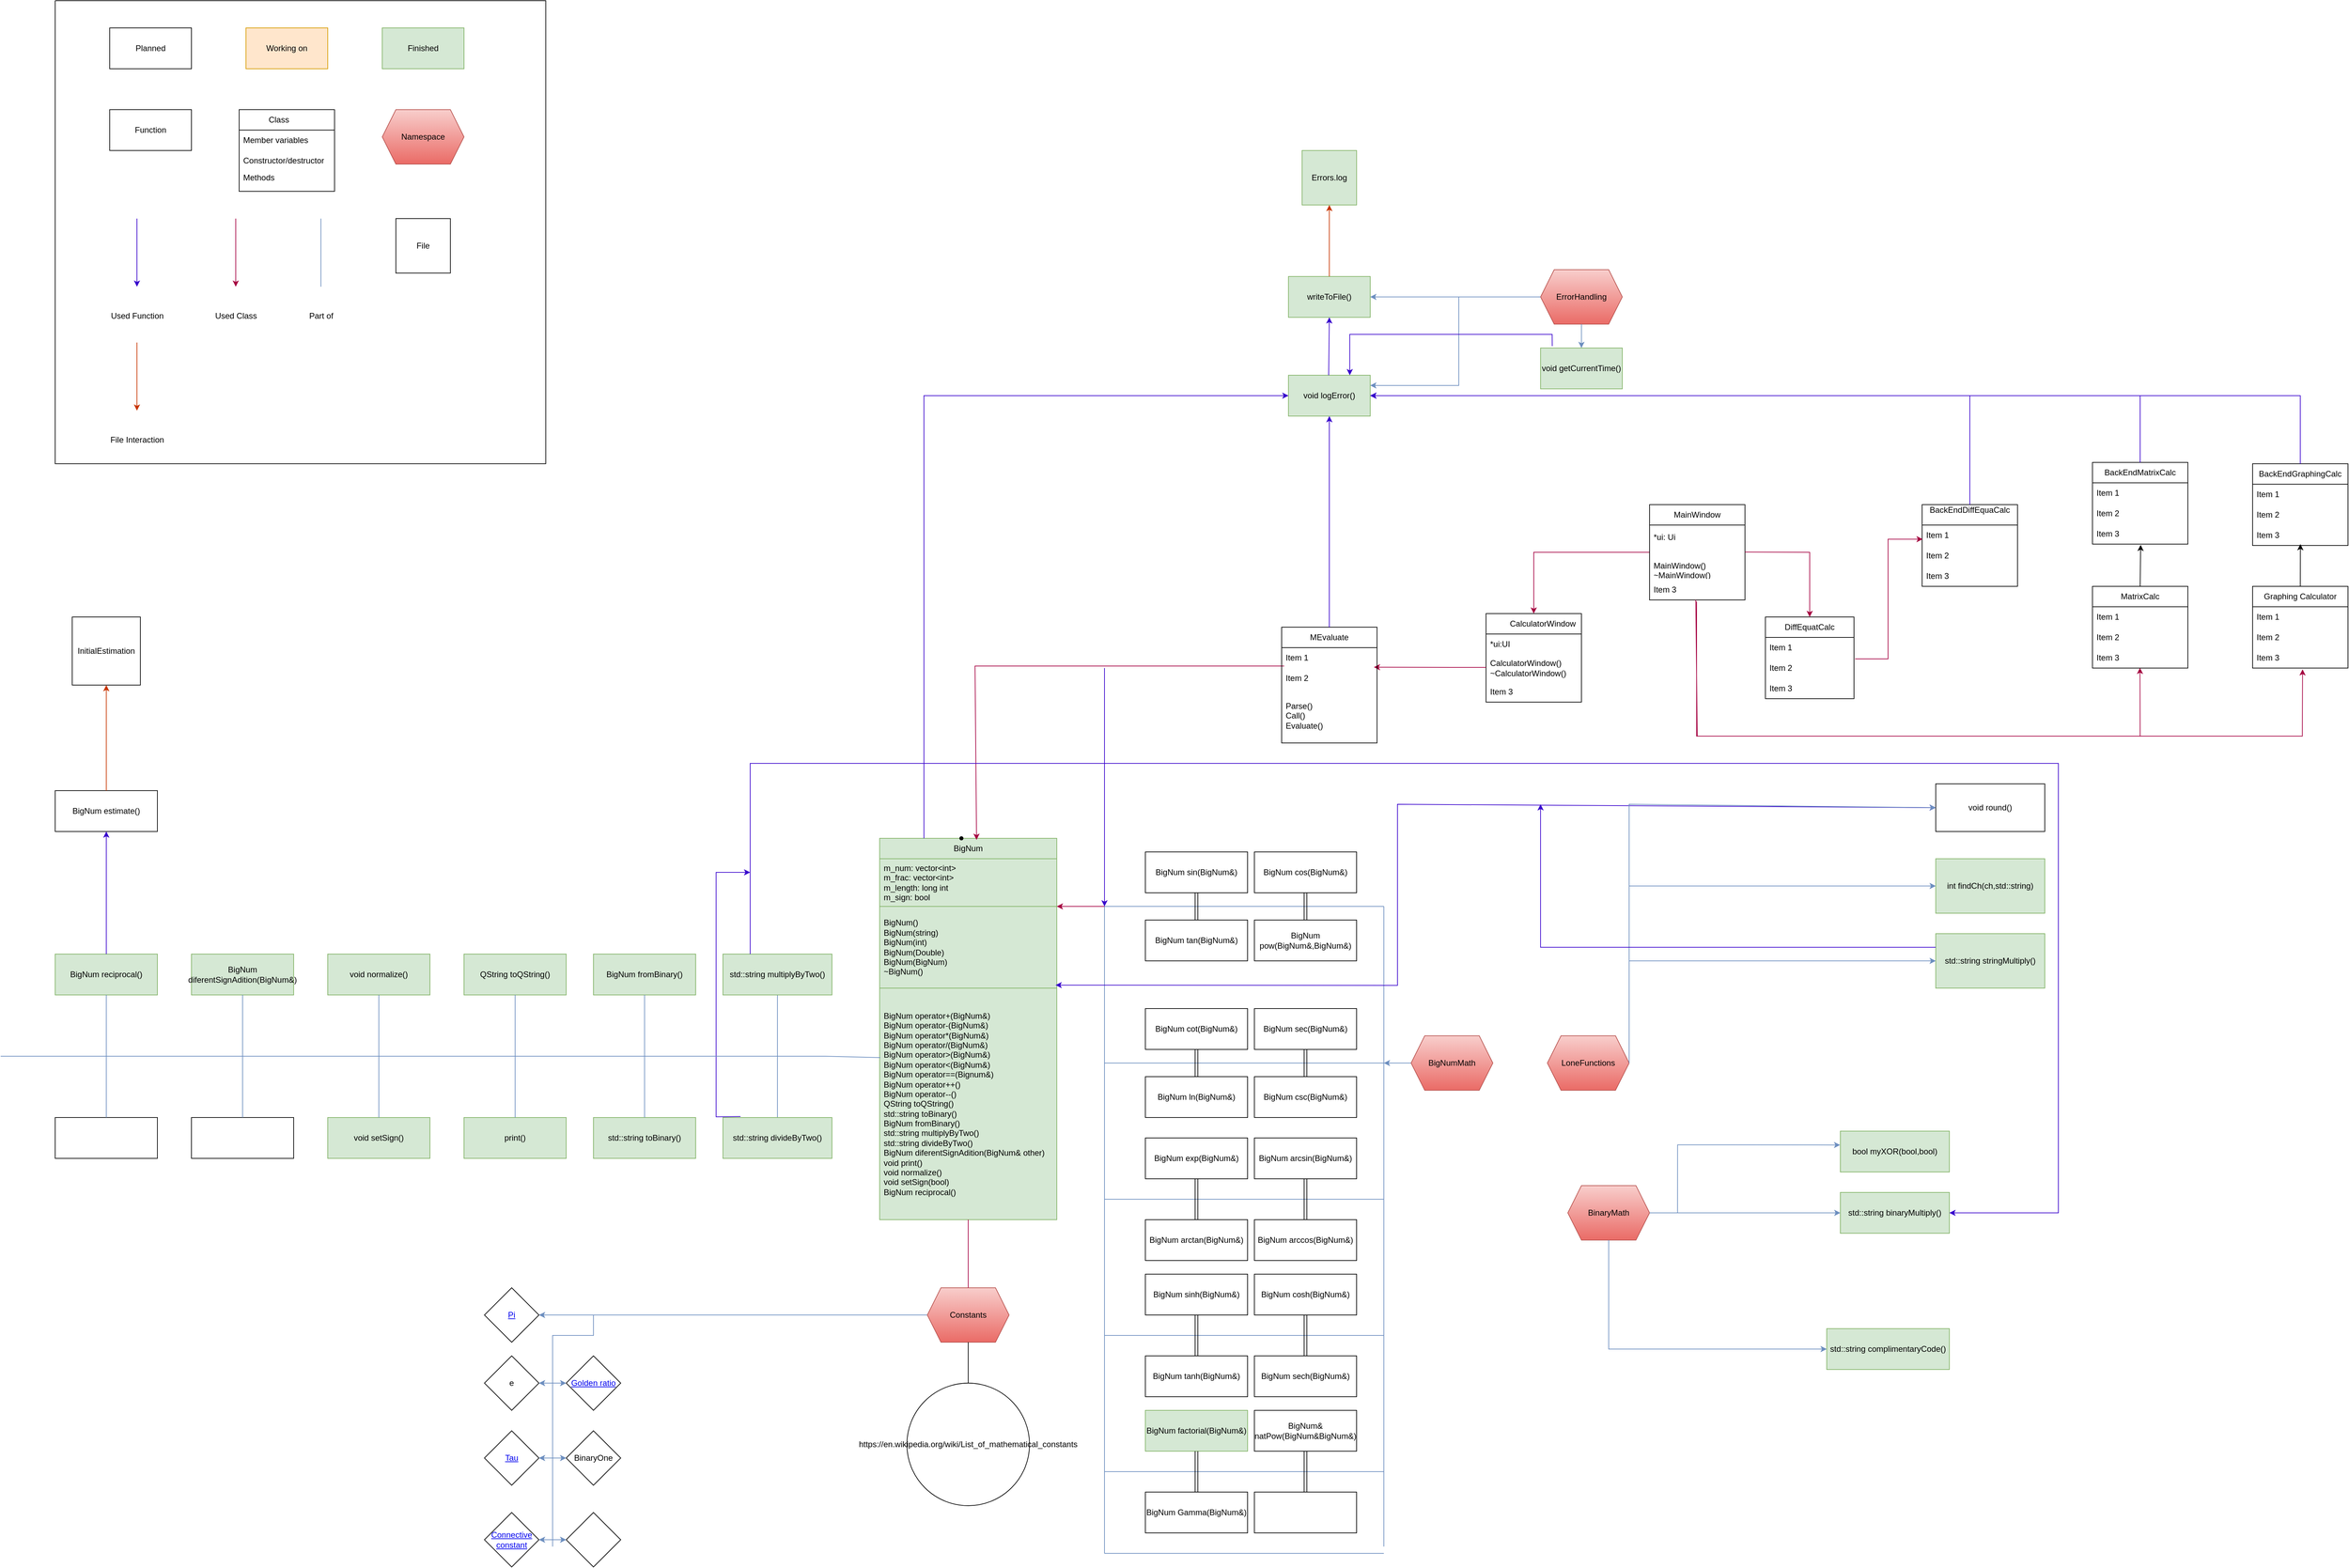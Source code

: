 <mxfile version="25.0.3">
  <diagram name="Page-1" id="wpjNXMdoYafT5c4S4e7b">
    <mxGraphModel dx="3520" dy="3347" grid="1" gridSize="10" guides="1" tooltips="1" connect="1" arrows="1" fold="1" page="1" pageScale="1" pageWidth="850" pageHeight="1100" background="none" math="0" shadow="0">
      <root>
        <mxCell id="0" />
        <mxCell id="1" parent="0" />
        <mxCell id="IW--40aOMqE-fzdoDW7e-1" value="BigNum" style="swimlane;fontStyle=0;childLayout=stackLayout;horizontal=1;startSize=30;horizontalStack=0;resizeParent=1;resizeParentMax=0;resizeLast=0;collapsible=1;marginBottom=0;whiteSpace=wrap;html=1;fillColor=#d5e8d4;strokeColor=#82b366;" parent="1" vertex="1">
          <mxGeometry x="110" y="110" width="260" height="560" as="geometry" />
        </mxCell>
        <mxCell id="IW--40aOMqE-fzdoDW7e-2" value="&lt;div&gt;m_num: vector&amp;lt;int&amp;gt;&lt;/div&gt;&lt;div&gt;m_frac: vector&amp;lt;int&amp;gt;&lt;br&gt;&lt;/div&gt;&lt;div&gt;m_length: long int&lt;/div&gt;&lt;div&gt;m_sign: bool&lt;br&gt;&lt;/div&gt;" style="text;strokeColor=#82b366;fillColor=#d5e8d4;align=left;verticalAlign=middle;spacingLeft=4;spacingRight=4;overflow=hidden;points=[[0,0.5],[1,0.5]];portConstraint=eastwest;rotatable=0;whiteSpace=wrap;html=1;" parent="IW--40aOMqE-fzdoDW7e-1" vertex="1">
          <mxGeometry y="30" width="260" height="70" as="geometry" />
        </mxCell>
        <mxCell id="IW--40aOMqE-fzdoDW7e-3" value="&lt;div&gt;BigNum()&lt;br&gt;&lt;/div&gt;&lt;div&gt;BigNum(string)&lt;/div&gt;&lt;div&gt;BigNum(int)&lt;/div&gt;&lt;div&gt;BigNum(Double)&lt;/div&gt;&lt;div&gt;BigNum(BigNum)&lt;br&gt;&lt;/div&gt;&lt;div&gt;~BigNum()&lt;br&gt;&lt;/div&gt;" style="text;strokeColor=#82b366;fillColor=#d5e8d4;align=left;verticalAlign=middle;spacingLeft=4;spacingRight=4;overflow=hidden;points=[[0,0.5],[1,0.5]];portConstraint=eastwest;rotatable=1;whiteSpace=wrap;html=1;movable=1;resizable=1;deletable=1;editable=1;locked=0;connectable=1;" parent="IW--40aOMqE-fzdoDW7e-1" vertex="1">
          <mxGeometry y="100" width="260" height="120" as="geometry" />
        </mxCell>
        <mxCell id="IW--40aOMqE-fzdoDW7e-4" value="&lt;div&gt;BigNum operator+(BigNum&amp;amp;)&lt;br&gt;&lt;/div&gt;&lt;div&gt;BigNum operator-(BigNum&amp;amp;)&lt;/div&gt;&lt;div&gt;BigNum operator*(BigNum&amp;amp;)&lt;/div&gt;&lt;div&gt;BigNum operator/(BigNum&amp;amp;)&lt;/div&gt;&lt;div&gt;BigNum operator&amp;gt;(BigNum&amp;amp;)&lt;/div&gt;&lt;div&gt;BigNum operator&amp;lt;(BigNum&amp;amp;)&lt;/div&gt;&lt;div&gt;BigNum operator==(Bignum&amp;amp;)&lt;/div&gt;&lt;div&gt;BigNum operator++()&lt;/div&gt;&lt;div&gt;BigNum operator--()&lt;br&gt;&lt;/div&gt;&lt;div&gt;QString toQString()&lt;/div&gt;&lt;div&gt;std::string toBinary()&lt;/div&gt;&lt;div&gt;BigNum fromBinary()&lt;br&gt;&lt;/div&gt;&lt;div&gt;std::string multiplyByTwo()&lt;/div&gt;&lt;div&gt;std::string divideByTwo()&lt;/div&gt;&lt;div&gt;BigNum diferentSignAdition(BigNum&amp;amp; other)&lt;br&gt;&lt;/div&gt;&lt;div&gt;void print()&lt;/div&gt;&lt;div&gt;void normalize()&lt;/div&gt;&lt;div&gt;void setSign(bool)&lt;/div&gt;&lt;div&gt;BigNum reciprocal()&lt;br&gt;&lt;/div&gt;" style="text;strokeColor=#82b366;fillColor=#d5e8d4;align=left;verticalAlign=middle;spacingLeft=4;spacingRight=4;overflow=hidden;points=[[0,0.5],[1,0.5]];portConstraint=eastwest;rotatable=1;whiteSpace=wrap;html=1;movable=1;resizable=1;deletable=1;editable=1;locked=0;connectable=1;" parent="IW--40aOMqE-fzdoDW7e-1" vertex="1">
          <mxGeometry y="220" width="260" height="340" as="geometry" />
        </mxCell>
        <mxCell id="IW--40aOMqE-fzdoDW7e-9" value="BigNum sin(BigNum&amp;amp;)" style="rounded=0;whiteSpace=wrap;html=1;" parent="1" vertex="1">
          <mxGeometry x="500" y="130" width="150" height="60" as="geometry" />
        </mxCell>
        <mxCell id="IW--40aOMqE-fzdoDW7e-10" value="BigNum cos(BigNum&amp;amp;)" style="rounded=0;whiteSpace=wrap;html=1;" parent="1" vertex="1">
          <mxGeometry x="660" y="130" width="150" height="60" as="geometry" />
        </mxCell>
        <mxCell id="IW--40aOMqE-fzdoDW7e-11" value="BigNum tan(BigNum&amp;amp;)" style="rounded=0;whiteSpace=wrap;html=1;" parent="1" vertex="1">
          <mxGeometry x="500" y="230" width="150" height="60" as="geometry" />
        </mxCell>
        <mxCell id="IW--40aOMqE-fzdoDW7e-12" value="BigNum pow(BigNum&amp;amp;,BigNum&amp;amp;)" style="rounded=0;whiteSpace=wrap;html=1;" parent="1" vertex="1">
          <mxGeometry x="660" y="230" width="150" height="60" as="geometry" />
        </mxCell>
        <mxCell id="IW--40aOMqE-fzdoDW7e-19" value="" style="endArrow=none;html=1;rounded=0;fillColor=#dae8fc;strokeColor=#6c8ebf;" parent="1" edge="1">
          <mxGeometry width="50" height="50" relative="1" as="geometry">
            <mxPoint x="440" y="210" as="sourcePoint" />
            <mxPoint x="850" y="210" as="targetPoint" />
          </mxGeometry>
        </mxCell>
        <mxCell id="IW--40aOMqE-fzdoDW7e-20" value="" style="shape=link;html=1;rounded=0;exitX=0.5;exitY=1;exitDx=0;exitDy=0;" parent="1" source="IW--40aOMqE-fzdoDW7e-9" edge="1">
          <mxGeometry width="100" relative="1" as="geometry">
            <mxPoint x="370" y="390" as="sourcePoint" />
            <mxPoint x="575" y="210" as="targetPoint" />
          </mxGeometry>
        </mxCell>
        <mxCell id="IW--40aOMqE-fzdoDW7e-21" value="" style="shape=link;html=1;rounded=0;entryX=0.5;entryY=0;entryDx=0;entryDy=0;" parent="1" target="IW--40aOMqE-fzdoDW7e-11" edge="1">
          <mxGeometry width="100" relative="1" as="geometry">
            <mxPoint x="575" y="210" as="sourcePoint" />
            <mxPoint x="470" y="390" as="targetPoint" />
          </mxGeometry>
        </mxCell>
        <mxCell id="IW--40aOMqE-fzdoDW7e-22" value="" style="shape=link;html=1;rounded=0;exitX=0.5;exitY=1;exitDx=0;exitDy=0;entryX=0.5;entryY=0;entryDx=0;entryDy=0;" parent="1" source="IW--40aOMqE-fzdoDW7e-10" target="IW--40aOMqE-fzdoDW7e-12" edge="1">
          <mxGeometry width="100" relative="1" as="geometry">
            <mxPoint x="370" y="450" as="sourcePoint" />
            <mxPoint x="470" y="450" as="targetPoint" />
          </mxGeometry>
        </mxCell>
        <mxCell id="IW--40aOMqE-fzdoDW7e-23" value="BigNum cot(BigNum&amp;amp;)" style="rounded=0;whiteSpace=wrap;html=1;" parent="1" vertex="1">
          <mxGeometry x="500" y="360" width="150" height="60" as="geometry" />
        </mxCell>
        <mxCell id="IW--40aOMqE-fzdoDW7e-24" value="BigNum sec(BigNum&amp;amp;)" style="rounded=0;whiteSpace=wrap;html=1;" parent="1" vertex="1">
          <mxGeometry x="660" y="360" width="150" height="60" as="geometry" />
        </mxCell>
        <mxCell id="IW--40aOMqE-fzdoDW7e-25" value="BigNum ln(BigNum&amp;amp;)" style="rounded=0;whiteSpace=wrap;html=1;" parent="1" vertex="1">
          <mxGeometry x="500" y="460" width="150" height="60" as="geometry" />
        </mxCell>
        <mxCell id="IW--40aOMqE-fzdoDW7e-26" value="BigNum csc(BigNum&amp;amp;)" style="rounded=0;whiteSpace=wrap;html=1;" parent="1" vertex="1">
          <mxGeometry x="660" y="460" width="150" height="60" as="geometry" />
        </mxCell>
        <mxCell id="IW--40aOMqE-fzdoDW7e-27" value="" style="endArrow=none;html=1;rounded=0;fillColor=#dae8fc;strokeColor=#6c8ebf;" parent="1" edge="1">
          <mxGeometry width="50" height="50" relative="1" as="geometry">
            <mxPoint x="440" y="440" as="sourcePoint" />
            <mxPoint x="440" y="210" as="targetPoint" />
          </mxGeometry>
        </mxCell>
        <mxCell id="IW--40aOMqE-fzdoDW7e-28" value="" style="endArrow=none;html=1;rounded=0;fillColor=#dae8fc;strokeColor=#6c8ebf;" parent="1" edge="1">
          <mxGeometry width="50" height="50" relative="1" as="geometry">
            <mxPoint x="850" y="440" as="sourcePoint" />
            <mxPoint x="440" y="440" as="targetPoint" />
          </mxGeometry>
        </mxCell>
        <mxCell id="IW--40aOMqE-fzdoDW7e-29" value="" style="shape=link;html=1;rounded=0;entryX=0.5;entryY=1;entryDx=0;entryDy=0;exitX=0.5;exitY=0;exitDx=0;exitDy=0;" parent="1" source="IW--40aOMqE-fzdoDW7e-25" target="IW--40aOMqE-fzdoDW7e-23" edge="1">
          <mxGeometry width="100" relative="1" as="geometry">
            <mxPoint x="370" y="450" as="sourcePoint" />
            <mxPoint x="470" y="450" as="targetPoint" />
          </mxGeometry>
        </mxCell>
        <mxCell id="IW--40aOMqE-fzdoDW7e-30" value="" style="shape=link;html=1;rounded=0;exitX=0.5;exitY=1;exitDx=0;exitDy=0;entryX=0.5;entryY=0;entryDx=0;entryDy=0;" parent="1" source="IW--40aOMqE-fzdoDW7e-24" target="IW--40aOMqE-fzdoDW7e-26" edge="1">
          <mxGeometry width="100" relative="1" as="geometry">
            <mxPoint x="370" y="450" as="sourcePoint" />
            <mxPoint x="470" y="450" as="targetPoint" />
          </mxGeometry>
        </mxCell>
        <mxCell id="IW--40aOMqE-fzdoDW7e-31" value="" style="endArrow=none;html=1;rounded=0;fillColor=#dae8fc;strokeColor=#6c8ebf;" parent="1" edge="1">
          <mxGeometry width="50" height="50" relative="1" as="geometry">
            <mxPoint x="440" y="640" as="sourcePoint" />
            <mxPoint x="440" y="440" as="targetPoint" />
          </mxGeometry>
        </mxCell>
        <mxCell id="IW--40aOMqE-fzdoDW7e-32" value="" style="endArrow=none;html=1;rounded=0;fillColor=#dae8fc;strokeColor=#6c8ebf;" parent="1" edge="1">
          <mxGeometry width="50" height="50" relative="1" as="geometry">
            <mxPoint x="440" y="640" as="sourcePoint" />
            <mxPoint x="850" y="640" as="targetPoint" />
          </mxGeometry>
        </mxCell>
        <mxCell id="IW--40aOMqE-fzdoDW7e-33" value="BigNum exp(BigNum&amp;amp;)" style="rounded=0;whiteSpace=wrap;html=1;" parent="1" vertex="1">
          <mxGeometry x="500" y="550" width="150" height="60" as="geometry" />
        </mxCell>
        <mxCell id="IW--40aOMqE-fzdoDW7e-34" value="BigNum arcsin(BigNum&amp;amp;)" style="rounded=0;whiteSpace=wrap;html=1;" parent="1" vertex="1">
          <mxGeometry x="660" y="550" width="150" height="60" as="geometry" />
        </mxCell>
        <mxCell id="IW--40aOMqE-fzdoDW7e-35" value="BigNum arctan(BigNum&amp;amp;)" style="rounded=0;whiteSpace=wrap;html=1;" parent="1" vertex="1">
          <mxGeometry x="500" y="670" width="150" height="60" as="geometry" />
        </mxCell>
        <mxCell id="IW--40aOMqE-fzdoDW7e-36" value="BigNum arccos(BigNum&amp;amp;)" style="rounded=0;whiteSpace=wrap;html=1;" parent="1" vertex="1">
          <mxGeometry x="660" y="670" width="150" height="60" as="geometry" />
        </mxCell>
        <mxCell id="IW--40aOMqE-fzdoDW7e-37" value="" style="shape=link;html=1;rounded=0;exitX=0.5;exitY=0;exitDx=0;exitDy=0;entryX=0.5;entryY=1;entryDx=0;entryDy=0;" parent="1" source="IW--40aOMqE-fzdoDW7e-35" target="IW--40aOMqE-fzdoDW7e-33" edge="1">
          <mxGeometry width="100" relative="1" as="geometry">
            <mxPoint x="370" y="450" as="sourcePoint" />
            <mxPoint x="470" y="450" as="targetPoint" />
          </mxGeometry>
        </mxCell>
        <mxCell id="IW--40aOMqE-fzdoDW7e-38" value="" style="shape=link;html=1;rounded=0;entryX=0.5;entryY=0;entryDx=0;entryDy=0;exitX=0.5;exitY=1;exitDx=0;exitDy=0;" parent="1" source="IW--40aOMqE-fzdoDW7e-34" target="IW--40aOMqE-fzdoDW7e-36" edge="1">
          <mxGeometry width="100" relative="1" as="geometry">
            <mxPoint x="370" y="450" as="sourcePoint" />
            <mxPoint x="470" y="450" as="targetPoint" />
          </mxGeometry>
        </mxCell>
        <mxCell id="IW--40aOMqE-fzdoDW7e-39" value="" style="endArrow=none;html=1;rounded=0;fillColor=#dae8fc;strokeColor=#6c8ebf;" parent="1" edge="1">
          <mxGeometry width="50" height="50" relative="1" as="geometry">
            <mxPoint x="850" y="640" as="sourcePoint" />
            <mxPoint x="850" y="210" as="targetPoint" />
          </mxGeometry>
        </mxCell>
        <mxCell id="IW--40aOMqE-fzdoDW7e-40" value="" style="endArrow=none;html=1;rounded=0;" parent="1" target="IW--40aOMqE-fzdoDW7e-41" edge="1">
          <mxGeometry width="50" height="50" relative="1" as="geometry">
            <mxPoint x="880" y="440" as="sourcePoint" />
            <mxPoint x="850" y="440" as="targetPoint" />
          </mxGeometry>
        </mxCell>
        <mxCell id="IW--40aOMqE-fzdoDW7e-42" value="" style="edgeStyle=orthogonalEdgeStyle;rounded=0;orthogonalLoop=1;jettySize=auto;html=1;fillColor=#dae8fc;strokeColor=#6c8ebf;" parent="1" source="IW--40aOMqE-fzdoDW7e-41" edge="1">
          <mxGeometry relative="1" as="geometry">
            <mxPoint x="850" y="440" as="targetPoint" />
          </mxGeometry>
        </mxCell>
        <mxCell id="IW--40aOMqE-fzdoDW7e-41" value="&lt;div&gt;BigNumMath&lt;br&gt;&lt;/div&gt;" style="shape=hexagon;perimeter=hexagonPerimeter2;whiteSpace=wrap;html=1;fixedSize=1;fillColor=#f8cecc;gradientColor=#ea6b66;strokeColor=#b85450;" parent="1" vertex="1">
          <mxGeometry x="890" y="400" width="120" height="80" as="geometry" />
        </mxCell>
        <mxCell id="IW--40aOMqE-fzdoDW7e-43" value="" style="endArrow=none;html=1;rounded=0;fillColor=#dae8fc;strokeColor=#6c8ebf;" parent="1" edge="1">
          <mxGeometry width="50" height="50" relative="1" as="geometry">
            <mxPoint x="440" y="840" as="sourcePoint" />
            <mxPoint x="440" y="640" as="targetPoint" />
          </mxGeometry>
        </mxCell>
        <mxCell id="IW--40aOMqE-fzdoDW7e-44" value="" style="endArrow=none;html=1;rounded=0;fillColor=#dae8fc;strokeColor=#6c8ebf;" parent="1" edge="1">
          <mxGeometry width="50" height="50" relative="1" as="geometry">
            <mxPoint x="440" y="840" as="sourcePoint" />
            <mxPoint x="850" y="840" as="targetPoint" />
          </mxGeometry>
        </mxCell>
        <mxCell id="IW--40aOMqE-fzdoDW7e-45" value="BigNum sinh(BigNum&amp;amp;)" style="rounded=0;whiteSpace=wrap;html=1;" parent="1" vertex="1">
          <mxGeometry x="500" y="750" width="150" height="60" as="geometry" />
        </mxCell>
        <mxCell id="IW--40aOMqE-fzdoDW7e-46" value="BigNum cosh(BigNum&amp;amp;)" style="rounded=0;whiteSpace=wrap;html=1;" parent="1" vertex="1">
          <mxGeometry x="660" y="750" width="150" height="60" as="geometry" />
        </mxCell>
        <mxCell id="IW--40aOMqE-fzdoDW7e-47" value="BigNum tanh(BigNum&amp;amp;)" style="rounded=0;whiteSpace=wrap;html=1;" parent="1" vertex="1">
          <mxGeometry x="500" y="870" width="150" height="60" as="geometry" />
        </mxCell>
        <mxCell id="IW--40aOMqE-fzdoDW7e-48" value="BigNum sech(BigNum&amp;amp;)" style="rounded=0;whiteSpace=wrap;html=1;" parent="1" vertex="1">
          <mxGeometry x="660" y="870" width="150" height="60" as="geometry" />
        </mxCell>
        <mxCell id="IW--40aOMqE-fzdoDW7e-49" value="" style="shape=link;html=1;rounded=0;exitX=0.5;exitY=0;exitDx=0;exitDy=0;entryX=0.5;entryY=1;entryDx=0;entryDy=0;" parent="1" source="IW--40aOMqE-fzdoDW7e-47" target="IW--40aOMqE-fzdoDW7e-45" edge="1">
          <mxGeometry width="100" relative="1" as="geometry">
            <mxPoint x="370" y="650" as="sourcePoint" />
            <mxPoint x="470" y="650" as="targetPoint" />
          </mxGeometry>
        </mxCell>
        <mxCell id="IW--40aOMqE-fzdoDW7e-50" value="" style="shape=link;html=1;rounded=0;entryX=0.5;entryY=0;entryDx=0;entryDy=0;exitX=0.5;exitY=1;exitDx=0;exitDy=0;" parent="1" source="IW--40aOMqE-fzdoDW7e-46" target="IW--40aOMqE-fzdoDW7e-48" edge="1">
          <mxGeometry width="100" relative="1" as="geometry">
            <mxPoint x="370" y="650" as="sourcePoint" />
            <mxPoint x="470" y="650" as="targetPoint" />
          </mxGeometry>
        </mxCell>
        <mxCell id="IW--40aOMqE-fzdoDW7e-51" value="" style="endArrow=none;html=1;rounded=0;fillColor=#dae8fc;strokeColor=#6c8ebf;" parent="1" edge="1">
          <mxGeometry width="50" height="50" relative="1" as="geometry">
            <mxPoint x="850" y="640" as="sourcePoint" />
            <mxPoint x="850" y="840" as="targetPoint" />
          </mxGeometry>
        </mxCell>
        <mxCell id="IW--40aOMqE-fzdoDW7e-64" value="" style="edgeStyle=orthogonalEdgeStyle;rounded=0;orthogonalLoop=1;jettySize=auto;html=1;fillColor=#d80073;strokeColor=#A50040;" parent="1" source="IW--40aOMqE-fzdoDW7e-52" target="IW--40aOMqE-fzdoDW7e-60" edge="1">
          <mxGeometry relative="1" as="geometry" />
        </mxCell>
        <mxCell id="IW--40aOMqE-fzdoDW7e-52" value="MainWindow" style="swimlane;fontStyle=0;childLayout=stackLayout;horizontal=1;startSize=30;horizontalStack=0;resizeParent=1;resizeParentMax=0;resizeLast=0;collapsible=1;marginBottom=0;whiteSpace=wrap;html=1;" parent="1" vertex="1">
          <mxGeometry x="1240" y="-380" width="140" height="140" as="geometry" />
        </mxCell>
        <mxCell id="IW--40aOMqE-fzdoDW7e-53" value="&lt;div&gt;*ui: Ui&lt;br&gt;&lt;/div&gt;&lt;div&gt;&lt;br&gt;&lt;/div&gt;" style="text;strokeColor=none;fillColor=none;align=left;verticalAlign=middle;spacingLeft=4;spacingRight=4;overflow=hidden;points=[[0,0.5],[1,0.5]];portConstraint=eastwest;rotatable=0;whiteSpace=wrap;html=1;" parent="IW--40aOMqE-fzdoDW7e-52" vertex="1">
          <mxGeometry y="30" width="140" height="50" as="geometry" />
        </mxCell>
        <mxCell id="IW--40aOMqE-fzdoDW7e-54" value="&lt;div&gt;MainWindow()&lt;/div&gt;&lt;div&gt;~MainWindow()&lt;br&gt;&lt;/div&gt;" style="text;strokeColor=none;fillColor=none;align=left;verticalAlign=middle;spacingLeft=4;spacingRight=4;overflow=hidden;points=[[0,0.5],[1,0.5]];portConstraint=eastwest;rotatable=0;whiteSpace=wrap;html=1;" parent="IW--40aOMqE-fzdoDW7e-52" vertex="1">
          <mxGeometry y="80" width="140" height="30" as="geometry" />
        </mxCell>
        <mxCell id="IW--40aOMqE-fzdoDW7e-55" value="Item 3" style="text;strokeColor=none;fillColor=none;align=left;verticalAlign=middle;spacingLeft=4;spacingRight=4;overflow=hidden;points=[[0,0.5],[1,0.5]];portConstraint=eastwest;rotatable=0;whiteSpace=wrap;html=1;" parent="IW--40aOMqE-fzdoDW7e-52" vertex="1">
          <mxGeometry y="110" width="140" height="30" as="geometry" />
        </mxCell>
        <mxCell id="IW--40aOMqE-fzdoDW7e-60" value="&lt;span style=&quot;white-space: pre;&quot;&gt;&#x9;&lt;/span&gt;CalculatorWindow" style="swimlane;fontStyle=0;childLayout=stackLayout;horizontal=1;startSize=30;horizontalStack=0;resizeParent=1;resizeParentMax=0;resizeLast=0;collapsible=1;marginBottom=0;whiteSpace=wrap;html=1;" parent="1" vertex="1">
          <mxGeometry x="1000" y="-220" width="140" height="130" as="geometry" />
        </mxCell>
        <mxCell id="IW--40aOMqE-fzdoDW7e-61" value="*ui:UI" style="text;strokeColor=none;fillColor=none;align=left;verticalAlign=middle;spacingLeft=4;spacingRight=4;overflow=hidden;points=[[0,0.5],[1,0.5]];portConstraint=eastwest;rotatable=0;whiteSpace=wrap;html=1;" parent="IW--40aOMqE-fzdoDW7e-60" vertex="1">
          <mxGeometry y="30" width="140" height="30" as="geometry" />
        </mxCell>
        <mxCell id="IW--40aOMqE-fzdoDW7e-62" value="&lt;div&gt;CalculatorWindow()&lt;/div&gt;&lt;div&gt;~CalculatorWindow()&lt;br&gt;&lt;/div&gt;" style="text;strokeColor=none;fillColor=none;align=left;verticalAlign=middle;spacingLeft=4;spacingRight=4;overflow=hidden;points=[[0,0.5],[1,0.5]];portConstraint=eastwest;rotatable=0;whiteSpace=wrap;html=1;" parent="IW--40aOMqE-fzdoDW7e-60" vertex="1">
          <mxGeometry y="60" width="140" height="40" as="geometry" />
        </mxCell>
        <mxCell id="IW--40aOMqE-fzdoDW7e-63" value="Item 3" style="text;strokeColor=none;fillColor=none;align=left;verticalAlign=middle;spacingLeft=4;spacingRight=4;overflow=hidden;points=[[0,0.5],[1,0.5]];portConstraint=eastwest;rotatable=0;whiteSpace=wrap;html=1;" parent="IW--40aOMqE-fzdoDW7e-60" vertex="1">
          <mxGeometry y="100" width="140" height="30" as="geometry" />
        </mxCell>
        <mxCell id="IW--40aOMqE-fzdoDW7e-66" value="" style="shape=waypoint;sketch=0;size=6;pointerEvents=1;points=[];fillColor=default;resizable=0;rotatable=0;perimeter=centerPerimeter;snapToPoint=1;fontStyle=0;startSize=30;" parent="1" vertex="1">
          <mxGeometry x="220" y="100" width="20" height="20" as="geometry" />
        </mxCell>
        <mxCell id="IW--40aOMqE-fzdoDW7e-76" value="" style="edgeStyle=orthogonalEdgeStyle;rounded=0;orthogonalLoop=1;jettySize=auto;html=1;fillColor=#d80073;strokeColor=#A50040;entryX=0.967;entryY=0.956;entryDx=0;entryDy=0;entryPerimeter=0;" parent="1" source="IW--40aOMqE-fzdoDW7e-62" target="IW--40aOMqE-fzdoDW7e-181" edge="1">
          <mxGeometry relative="1" as="geometry">
            <mxPoint x="845.0" y="-140" as="targetPoint" />
            <Array as="points">
              <mxPoint x="950" y="-141" />
              <mxPoint x="950" y="-141" />
            </Array>
          </mxGeometry>
        </mxCell>
        <mxCell id="IW--40aOMqE-fzdoDW7e-78" value="" style="endArrow=classic;html=1;rounded=0;entryX=0.547;entryY=0.004;entryDx=0;entryDy=0;entryPerimeter=0;fillColor=#d80073;strokeColor=#A50040;exitX=0.026;exitY=-0.1;exitDx=0;exitDy=0;exitPerimeter=0;" parent="1" source="IW--40aOMqE-fzdoDW7e-182" target="IW--40aOMqE-fzdoDW7e-1" edge="1">
          <mxGeometry width="50" height="50" relative="1" as="geometry">
            <mxPoint x="690" y="-140" as="sourcePoint" />
            <mxPoint x="900" y="160" as="targetPoint" />
            <Array as="points">
              <mxPoint x="250" y="-143" />
            </Array>
          </mxGeometry>
        </mxCell>
        <mxCell id="IW--40aOMqE-fzdoDW7e-80" value="&lt;div&gt;&lt;br&gt;&lt;/div&gt;&lt;div&gt;LoneFunctions&lt;/div&gt;&lt;div&gt;&lt;br&gt;&lt;/div&gt;" style="shape=hexagon;perimeter=hexagonPerimeter2;whiteSpace=wrap;html=1;fixedSize=1;fillColor=#f8cecc;gradientColor=#ea6b66;strokeColor=#b85450;" parent="1" vertex="1">
          <mxGeometry x="1090" y="400" width="120" height="80" as="geometry" />
        </mxCell>
        <mxCell id="IW--40aOMqE-fzdoDW7e-81" value="int findCh(ch,std::string)" style="rounded=0;whiteSpace=wrap;html=1;fillColor=#d5e8d4;strokeColor=#82b366;" parent="1" vertex="1">
          <mxGeometry x="1660" y="140" width="160" height="80" as="geometry" />
        </mxCell>
        <mxCell id="IW--40aOMqE-fzdoDW7e-82" value="" style="edgeStyle=orthogonalEdgeStyle;rounded=0;orthogonalLoop=1;jettySize=auto;html=1;fillColor=#dae8fc;strokeColor=#6c8ebf;entryX=0;entryY=0.5;entryDx=0;entryDy=0;" parent="1" target="IW--40aOMqE-fzdoDW7e-81" edge="1">
          <mxGeometry relative="1" as="geometry">
            <mxPoint x="1210" y="440" as="sourcePoint" />
            <Array as="points">
              <mxPoint x="1210" y="180" />
            </Array>
          </mxGeometry>
        </mxCell>
        <mxCell id="IW--40aOMqE-fzdoDW7e-83" value="" style="endArrow=none;html=1;rounded=0;fillColor=#dae8fc;strokeColor=#6c8ebf;" parent="1" edge="1">
          <mxGeometry width="50" height="50" relative="1" as="geometry">
            <mxPoint x="440" y="1040" as="sourcePoint" />
            <mxPoint x="440" y="840" as="targetPoint" />
          </mxGeometry>
        </mxCell>
        <mxCell id="IW--40aOMqE-fzdoDW7e-84" value="" style="endArrow=none;html=1;rounded=0;fillColor=#dae8fc;strokeColor=#6c8ebf;" parent="1" edge="1">
          <mxGeometry width="50" height="50" relative="1" as="geometry">
            <mxPoint x="850" y="1150" as="sourcePoint" />
            <mxPoint x="850" y="840" as="targetPoint" />
          </mxGeometry>
        </mxCell>
        <mxCell id="IW--40aOMqE-fzdoDW7e-86" value="BigNum factorial(BigNum&amp;amp;)" style="rounded=0;whiteSpace=wrap;html=1;fillColor=#d5e8d4;strokeColor=#82b366;" parent="1" vertex="1">
          <mxGeometry x="500" y="950" width="150" height="60" as="geometry" />
        </mxCell>
        <mxCell id="IW--40aOMqE-fzdoDW7e-87" value="&lt;div&gt;BigNum&amp;amp;&lt;/div&gt;&lt;div&gt;natPow(BigNum&amp;amp;BigNum&amp;amp;)&lt;/div&gt;" style="rounded=0;whiteSpace=wrap;html=1;" parent="1" vertex="1">
          <mxGeometry x="660" y="950" width="150" height="60" as="geometry" />
        </mxCell>
        <mxCell id="IW--40aOMqE-fzdoDW7e-88" value="" style="endArrow=none;html=1;rounded=0;fillColor=#dae8fc;strokeColor=#6c8ebf;" parent="1" edge="1">
          <mxGeometry width="50" height="50" relative="1" as="geometry">
            <mxPoint x="440" y="1160" as="sourcePoint" />
            <mxPoint x="850" y="1160" as="targetPoint" />
          </mxGeometry>
        </mxCell>
        <mxCell id="IW--40aOMqE-fzdoDW7e-89" value="BigNum Gamma(BigNum&amp;amp;)" style="rounded=0;whiteSpace=wrap;html=1;" parent="1" vertex="1">
          <mxGeometry x="500" y="1070" width="150" height="60" as="geometry" />
        </mxCell>
        <mxCell id="IW--40aOMqE-fzdoDW7e-90" value="" style="rounded=0;whiteSpace=wrap;html=1;" parent="1" vertex="1">
          <mxGeometry x="660" y="1070" width="150" height="60" as="geometry" />
        </mxCell>
        <mxCell id="IW--40aOMqE-fzdoDW7e-91" value="" style="endArrow=none;html=1;rounded=0;fillColor=#dae8fc;strokeColor=#6c8ebf;" parent="1" edge="1">
          <mxGeometry width="50" height="50" relative="1" as="geometry">
            <mxPoint x="440" y="1160" as="sourcePoint" />
            <mxPoint x="440" y="1040" as="targetPoint" />
            <Array as="points">
              <mxPoint x="440" y="1040" />
            </Array>
          </mxGeometry>
        </mxCell>
        <mxCell id="IW--40aOMqE-fzdoDW7e-93" value="" style="endArrow=none;html=1;rounded=0;fillColor=#dae8fc;strokeColor=#6c8ebf;" parent="1" edge="1">
          <mxGeometry width="50" height="50" relative="1" as="geometry">
            <mxPoint x="440" y="1040" as="sourcePoint" />
            <mxPoint x="850" y="1040" as="targetPoint" />
          </mxGeometry>
        </mxCell>
        <mxCell id="IW--40aOMqE-fzdoDW7e-94" value="" style="shape=link;html=1;rounded=0;exitX=0.5;exitY=1;exitDx=0;exitDy=0;entryX=0.5;entryY=0;entryDx=0;entryDy=0;" parent="1" source="IW--40aOMqE-fzdoDW7e-86" target="IW--40aOMqE-fzdoDW7e-89" edge="1">
          <mxGeometry width="100" relative="1" as="geometry">
            <mxPoint x="700" y="860" as="sourcePoint" />
            <mxPoint x="800" y="860" as="targetPoint" />
          </mxGeometry>
        </mxCell>
        <mxCell id="IW--40aOMqE-fzdoDW7e-95" value="" style="shape=link;html=1;rounded=0;exitX=0.5;exitY=1;exitDx=0;exitDy=0;entryX=0.5;entryY=0;entryDx=0;entryDy=0;" parent="1" source="IW--40aOMqE-fzdoDW7e-87" target="IW--40aOMqE-fzdoDW7e-90" edge="1">
          <mxGeometry width="100" relative="1" as="geometry">
            <mxPoint x="700" y="860" as="sourcePoint" />
            <mxPoint x="800" y="860" as="targetPoint" />
          </mxGeometry>
        </mxCell>
        <mxCell id="IW--40aOMqE-fzdoDW7e-118" value="DiffEquatCalc" style="swimlane;fontStyle=0;childLayout=stackLayout;horizontal=1;startSize=30;horizontalStack=0;resizeParent=1;resizeParentMax=0;resizeLast=0;collapsible=1;marginBottom=0;whiteSpace=wrap;html=1;" parent="1" vertex="1">
          <mxGeometry x="1410" y="-215" width="130" height="120" as="geometry" />
        </mxCell>
        <mxCell id="IW--40aOMqE-fzdoDW7e-119" value="Item 1" style="text;strokeColor=none;fillColor=none;align=left;verticalAlign=middle;spacingLeft=4;spacingRight=4;overflow=hidden;points=[[0,0.5],[1,0.5]];portConstraint=eastwest;rotatable=0;whiteSpace=wrap;html=1;" parent="IW--40aOMqE-fzdoDW7e-118" vertex="1">
          <mxGeometry y="30" width="130" height="30" as="geometry" />
        </mxCell>
        <mxCell id="IW--40aOMqE-fzdoDW7e-120" value="Item 2" style="text;strokeColor=none;fillColor=none;align=left;verticalAlign=middle;spacingLeft=4;spacingRight=4;overflow=hidden;points=[[0,0.5],[1,0.5]];portConstraint=eastwest;rotatable=0;whiteSpace=wrap;html=1;" parent="IW--40aOMqE-fzdoDW7e-118" vertex="1">
          <mxGeometry y="60" width="130" height="30" as="geometry" />
        </mxCell>
        <mxCell id="IW--40aOMqE-fzdoDW7e-121" value="Item 3" style="text;strokeColor=none;fillColor=none;align=left;verticalAlign=middle;spacingLeft=4;spacingRight=4;overflow=hidden;points=[[0,0.5],[1,0.5]];portConstraint=eastwest;rotatable=0;whiteSpace=wrap;html=1;" parent="IW--40aOMqE-fzdoDW7e-118" vertex="1">
          <mxGeometry y="90" width="130" height="30" as="geometry" />
        </mxCell>
        <mxCell id="IW--40aOMqE-fzdoDW7e-123" value="&lt;div&gt;BackEndDiffEquaCalc&lt;/div&gt;&lt;div&gt;&lt;br&gt;&lt;/div&gt;" style="swimlane;fontStyle=0;childLayout=stackLayout;horizontal=1;startSize=30;horizontalStack=0;resizeParent=1;resizeParentMax=0;resizeLast=0;collapsible=1;marginBottom=0;whiteSpace=wrap;html=1;" parent="1" vertex="1">
          <mxGeometry x="1640" y="-380" width="140" height="120" as="geometry" />
        </mxCell>
        <mxCell id="IW--40aOMqE-fzdoDW7e-124" value="Item 1" style="text;strokeColor=none;fillColor=none;align=left;verticalAlign=middle;spacingLeft=4;spacingRight=4;overflow=hidden;points=[[0,0.5],[1,0.5]];portConstraint=eastwest;rotatable=0;whiteSpace=wrap;html=1;" parent="IW--40aOMqE-fzdoDW7e-123" vertex="1">
          <mxGeometry y="30" width="140" height="30" as="geometry" />
        </mxCell>
        <mxCell id="IW--40aOMqE-fzdoDW7e-125" value="Item 2" style="text;strokeColor=none;fillColor=none;align=left;verticalAlign=middle;spacingLeft=4;spacingRight=4;overflow=hidden;points=[[0,0.5],[1,0.5]];portConstraint=eastwest;rotatable=0;whiteSpace=wrap;html=1;" parent="IW--40aOMqE-fzdoDW7e-123" vertex="1">
          <mxGeometry y="60" width="140" height="30" as="geometry" />
        </mxCell>
        <mxCell id="IW--40aOMqE-fzdoDW7e-126" value="Item 3" style="text;strokeColor=none;fillColor=none;align=left;verticalAlign=middle;spacingLeft=4;spacingRight=4;overflow=hidden;points=[[0,0.5],[1,0.5]];portConstraint=eastwest;rotatable=0;whiteSpace=wrap;html=1;" parent="IW--40aOMqE-fzdoDW7e-123" vertex="1">
          <mxGeometry y="90" width="140" height="30" as="geometry" />
        </mxCell>
        <mxCell id="IW--40aOMqE-fzdoDW7e-127" value="" style="edgeStyle=orthogonalEdgeStyle;rounded=0;orthogonalLoop=1;jettySize=auto;html=1;exitX=1.012;exitY=0.049;exitDx=0;exitDy=0;exitPerimeter=0;entryX=0.006;entryY=0.691;entryDx=0;entryDy=0;entryPerimeter=0;fillColor=#d80073;strokeColor=#A50040;" parent="1" source="IW--40aOMqE-fzdoDW7e-120" target="IW--40aOMqE-fzdoDW7e-124" edge="1">
          <mxGeometry relative="1" as="geometry" />
        </mxCell>
        <mxCell id="IW--40aOMqE-fzdoDW7e-128" value="" style="endArrow=classic;html=1;rounded=0;exitX=1;exitY=0.792;exitDx=0;exitDy=0;exitPerimeter=0;entryX=0.5;entryY=0;entryDx=0;entryDy=0;fillColor=#d80073;strokeColor=#A50040;" parent="1" source="IW--40aOMqE-fzdoDW7e-53" target="IW--40aOMqE-fzdoDW7e-118" edge="1">
          <mxGeometry width="50" height="50" relative="1" as="geometry">
            <mxPoint x="1250" y="150" as="sourcePoint" />
            <mxPoint x="1300" y="100" as="targetPoint" />
            <Array as="points">
              <mxPoint x="1475" y="-310" />
            </Array>
          </mxGeometry>
        </mxCell>
        <mxCell id="IW--40aOMqE-fzdoDW7e-132" value="std::string binaryMultiply()" style="rounded=0;whiteSpace=wrap;html=1;fillColor=#d5e8d4;strokeColor=#82b366;" parent="1" vertex="1">
          <mxGeometry x="1520" y="630" width="160" height="60" as="geometry" />
        </mxCell>
        <mxCell id="IW--40aOMqE-fzdoDW7e-133" value="" style="endArrow=none;html=1;rounded=0;fillColor=#dae8fc;strokeColor=#6c8ebf;exitX=0.004;exitY=0.3;exitDx=0;exitDy=0;exitPerimeter=0;" parent="1" source="IW--40aOMqE-fzdoDW7e-4" edge="1">
          <mxGeometry width="50" height="50" relative="1" as="geometry">
            <mxPoint x="100" y="430" as="sourcePoint" />
            <mxPoint x="-40" y="430" as="targetPoint" />
            <Array as="points">
              <mxPoint x="30" y="430" />
            </Array>
          </mxGeometry>
        </mxCell>
        <mxCell id="IW--40aOMqE-fzdoDW7e-134" value="" style="endArrow=none;html=1;rounded=0;entryX=0.5;entryY=1;entryDx=0;entryDy=0;fillColor=#dae8fc;strokeColor=#6c8ebf;" parent="1" target="IW--40aOMqE-fzdoDW7e-136" edge="1">
          <mxGeometry width="50" height="50" relative="1" as="geometry">
            <mxPoint x="-40" y="430" as="sourcePoint" />
            <mxPoint x="-20" y="360" as="targetPoint" />
          </mxGeometry>
        </mxCell>
        <mxCell id="IW--40aOMqE-fzdoDW7e-135" value="" style="endArrow=none;html=1;rounded=0;fillColor=#dae8fc;strokeColor=#6c8ebf;" parent="1" edge="1">
          <mxGeometry width="50" height="50" relative="1" as="geometry">
            <mxPoint x="-40" y="430" as="sourcePoint" />
            <mxPoint x="-40" y="520" as="targetPoint" />
          </mxGeometry>
        </mxCell>
        <mxCell id="IW--40aOMqE-fzdoDW7e-136" value="&lt;div&gt;std::string multiplyByTwo()&lt;/div&gt;" style="rounded=0;whiteSpace=wrap;html=1;fillColor=#d5e8d4;strokeColor=#82b366;" parent="1" vertex="1">
          <mxGeometry x="-120" y="280" width="160" height="60" as="geometry" />
        </mxCell>
        <mxCell id="IW--40aOMqE-fzdoDW7e-137" value="std::string divideByTwo()" style="rounded=0;whiteSpace=wrap;html=1;fillColor=#d5e8d4;strokeColor=#82b366;" parent="1" vertex="1">
          <mxGeometry x="-120" y="520" width="160" height="60" as="geometry" />
        </mxCell>
        <mxCell id="IW--40aOMqE-fzdoDW7e-140" value="" style="endArrow=classic;html=1;rounded=0;exitX=0.25;exitY=0;exitDx=0;exitDy=0;fillColor=#6a00ff;strokeColor=#3700CC;entryX=1;entryY=0.5;entryDx=0;entryDy=0;" parent="1" source="IW--40aOMqE-fzdoDW7e-136" target="IW--40aOMqE-fzdoDW7e-132" edge="1">
          <mxGeometry width="50" height="50" relative="1" as="geometry">
            <mxPoint x="360" y="470" as="sourcePoint" />
            <mxPoint x="1840" y="650" as="targetPoint" />
            <Array as="points">
              <mxPoint x="-80" />
              <mxPoint x="1840" />
              <mxPoint x="1840" y="660" />
            </Array>
          </mxGeometry>
        </mxCell>
        <mxCell id="IW--40aOMqE-fzdoDW7e-141" value="" style="endArrow=classic;html=1;rounded=0;exitX=0.161;exitY=-0.025;exitDx=0;exitDy=0;exitPerimeter=0;fillColor=#6a00ff;strokeColor=#3700CC;" parent="1" source="IW--40aOMqE-fzdoDW7e-137" edge="1">
          <mxGeometry width="50" height="50" relative="1" as="geometry">
            <mxPoint x="210" y="350" as="sourcePoint" />
            <mxPoint x="-80" y="160" as="targetPoint" />
            <Array as="points">
              <mxPoint x="-130" y="519" />
              <mxPoint x="-130" y="160" />
            </Array>
          </mxGeometry>
        </mxCell>
        <mxCell id="IW--40aOMqE-fzdoDW7e-143" value="BigNum fromBinary()" style="rounded=0;whiteSpace=wrap;html=1;fillColor=#d5e8d4;strokeColor=#82b366;" parent="1" vertex="1">
          <mxGeometry x="-310" y="280" width="150" height="60" as="geometry" />
        </mxCell>
        <mxCell id="IW--40aOMqE-fzdoDW7e-144" value="&lt;div&gt;std::string toBinary()&lt;/div&gt;" style="rounded=0;whiteSpace=wrap;html=1;fillColor=#d5e8d4;strokeColor=#82b366;" parent="1" vertex="1">
          <mxGeometry x="-310" y="520" width="150" height="60" as="geometry" />
        </mxCell>
        <mxCell id="IW--40aOMqE-fzdoDW7e-145" value="" style="endArrow=none;html=1;rounded=0;exitX=0.5;exitY=1;exitDx=0;exitDy=0;entryX=0.5;entryY=0;entryDx=0;entryDy=0;fillColor=#dae8fc;strokeColor=#6c8ebf;" parent="1" source="IW--40aOMqE-fzdoDW7e-143" target="IW--40aOMqE-fzdoDW7e-144" edge="1">
          <mxGeometry width="50" height="50" relative="1" as="geometry">
            <mxPoint x="90" y="450" as="sourcePoint" />
            <mxPoint x="140" y="400" as="targetPoint" />
          </mxGeometry>
        </mxCell>
        <mxCell id="IW--40aOMqE-fzdoDW7e-146" value="" style="endArrow=none;html=1;rounded=0;fillColor=#dae8fc;strokeColor=#6c8ebf;" parent="1" edge="1">
          <mxGeometry width="50" height="50" relative="1" as="geometry">
            <mxPoint x="-40" y="430" as="sourcePoint" />
            <mxPoint x="-1180" y="430" as="targetPoint" />
          </mxGeometry>
        </mxCell>
        <mxCell id="IW--40aOMqE-fzdoDW7e-148" value="&lt;div&gt;QString toQString()&lt;/div&gt;" style="rounded=0;whiteSpace=wrap;html=1;fillColor=#d5e8d4;strokeColor=#82b366;" parent="1" vertex="1">
          <mxGeometry x="-500" y="280" width="150" height="60" as="geometry" />
        </mxCell>
        <mxCell id="IW--40aOMqE-fzdoDW7e-149" value="&lt;div&gt;print()&lt;br&gt;&lt;/div&gt;" style="rounded=0;whiteSpace=wrap;html=1;fillColor=#d5e8d4;strokeColor=#82b366;" parent="1" vertex="1">
          <mxGeometry x="-500" y="520" width="150" height="60" as="geometry" />
        </mxCell>
        <mxCell id="IW--40aOMqE-fzdoDW7e-150" value="" style="endArrow=none;html=1;rounded=0;exitX=0.5;exitY=1;exitDx=0;exitDy=0;entryX=0.5;entryY=0;entryDx=0;entryDy=0;fillColor=#dae8fc;strokeColor=#6c8ebf;" parent="1" source="IW--40aOMqE-fzdoDW7e-148" target="IW--40aOMqE-fzdoDW7e-149" edge="1">
          <mxGeometry width="50" height="50" relative="1" as="geometry">
            <mxPoint x="-100" y="450" as="sourcePoint" />
            <mxPoint x="-50" y="400" as="targetPoint" />
          </mxGeometry>
        </mxCell>
        <mxCell id="IW--40aOMqE-fzdoDW7e-152" value="&lt;div&gt;&lt;br&gt;&lt;/div&gt;&lt;div&gt;BinaryMath&lt;/div&gt;&lt;div&gt;&lt;br&gt;&lt;/div&gt;" style="shape=hexagon;perimeter=hexagonPerimeter2;whiteSpace=wrap;html=1;fixedSize=1;fillColor=#f8cecc;strokeColor=#b85450;gradientColor=#ea6b66;" parent="1" vertex="1">
          <mxGeometry x="1120" y="620" width="120" height="80" as="geometry" />
        </mxCell>
        <mxCell id="IW--40aOMqE-fzdoDW7e-155" value="" style="endArrow=classic;html=1;rounded=0;exitX=1;exitY=0.5;exitDx=0;exitDy=0;entryX=0;entryY=0.5;entryDx=0;entryDy=0;fillColor=#dae8fc;strokeColor=#6c8ebf;" parent="1" source="IW--40aOMqE-fzdoDW7e-152" target="IW--40aOMqE-fzdoDW7e-132" edge="1">
          <mxGeometry width="50" height="50" relative="1" as="geometry">
            <mxPoint x="1030" y="520" as="sourcePoint" />
            <mxPoint x="1080" y="470" as="targetPoint" />
          </mxGeometry>
        </mxCell>
        <mxCell id="IW--40aOMqE-fzdoDW7e-159" value="&lt;div&gt;Planned&lt;/div&gt;" style="rounded=0;whiteSpace=wrap;html=1;" parent="1" vertex="1">
          <mxGeometry x="-1020" y="-1080" width="120" height="60" as="geometry" />
        </mxCell>
        <mxCell id="IW--40aOMqE-fzdoDW7e-160" value="&lt;div&gt;Working on&lt;/div&gt;" style="rounded=0;whiteSpace=wrap;html=1;fillColor=#ffe6cc;strokeColor=#d79b00;" parent="1" vertex="1">
          <mxGeometry x="-820" y="-1080" width="120" height="60" as="geometry" />
        </mxCell>
        <mxCell id="IW--40aOMqE-fzdoDW7e-161" value="&lt;div&gt;Finished&lt;/div&gt;" style="rounded=0;whiteSpace=wrap;html=1;fillColor=#d5e8d4;strokeColor=#82b366;" parent="1" vertex="1">
          <mxGeometry x="-620" y="-1080" width="120" height="60" as="geometry" />
        </mxCell>
        <mxCell id="IW--40aOMqE-fzdoDW7e-162" value="&lt;div&gt;Function&lt;/div&gt;" style="rounded=0;whiteSpace=wrap;html=1;" parent="1" vertex="1">
          <mxGeometry x="-1020" y="-960" width="120" height="60" as="geometry" />
        </mxCell>
        <mxCell id="IW--40aOMqE-fzdoDW7e-163" value="Class&lt;span style=&quot;white-space: pre;&quot;&gt;&#x9;&lt;/span&gt;" style="swimlane;fontStyle=0;childLayout=stackLayout;horizontal=1;startSize=30;horizontalStack=0;resizeParent=1;resizeParentMax=0;resizeLast=0;collapsible=1;marginBottom=0;whiteSpace=wrap;html=1;" parent="1" vertex="1">
          <mxGeometry x="-830" y="-960" width="140" height="120" as="geometry" />
        </mxCell>
        <mxCell id="IW--40aOMqE-fzdoDW7e-164" value="Member variables" style="text;strokeColor=none;fillColor=none;align=left;verticalAlign=middle;spacingLeft=4;spacingRight=4;overflow=hidden;points=[[0,0.5],[1,0.5]];portConstraint=eastwest;rotatable=0;whiteSpace=wrap;html=1;" parent="IW--40aOMqE-fzdoDW7e-163" vertex="1">
          <mxGeometry y="30" width="140" height="30" as="geometry" />
        </mxCell>
        <mxCell id="IW--40aOMqE-fzdoDW7e-165" value="Constructor/destructor" style="text;strokeColor=none;fillColor=none;align=left;verticalAlign=middle;spacingLeft=4;spacingRight=4;overflow=hidden;points=[[0,0.5],[1,0.5]];portConstraint=eastwest;rotatable=0;whiteSpace=wrap;html=1;" parent="IW--40aOMqE-fzdoDW7e-163" vertex="1">
          <mxGeometry y="60" width="140" height="30" as="geometry" />
        </mxCell>
        <mxCell id="IW--40aOMqE-fzdoDW7e-166" value="&lt;div&gt;Methods&lt;/div&gt;&lt;div&gt;&lt;br&gt;&lt;/div&gt;" style="text;strokeColor=none;fillColor=none;align=left;verticalAlign=middle;spacingLeft=4;spacingRight=4;overflow=hidden;points=[[0,0.5],[1,0.5]];portConstraint=eastwest;rotatable=0;whiteSpace=wrap;html=1;" parent="IW--40aOMqE-fzdoDW7e-163" vertex="1">
          <mxGeometry y="90" width="140" height="30" as="geometry" />
        </mxCell>
        <mxCell id="IW--40aOMqE-fzdoDW7e-167" value="&lt;div&gt;Namespace&lt;/div&gt;" style="shape=hexagon;perimeter=hexagonPerimeter2;whiteSpace=wrap;html=1;fixedSize=1;fillColor=#f8cecc;gradientColor=#ea6b66;strokeColor=#b85450;" parent="1" vertex="1">
          <mxGeometry x="-620" y="-960" width="120" height="80" as="geometry" />
        </mxCell>
        <mxCell id="IW--40aOMqE-fzdoDW7e-168" value="" style="endArrow=classic;html=1;rounded=0;fillColor=#6a00ff;strokeColor=#3700CC;" parent="1" edge="1">
          <mxGeometry width="50" height="50" relative="1" as="geometry">
            <mxPoint x="-980" y="-800" as="sourcePoint" />
            <mxPoint x="-980" y="-700" as="targetPoint" />
            <Array as="points">
              <mxPoint x="-980" y="-710" />
            </Array>
          </mxGeometry>
        </mxCell>
        <mxCell id="IW--40aOMqE-fzdoDW7e-169" value="&lt;div&gt;Used Function&lt;/div&gt;" style="text;html=1;align=center;verticalAlign=middle;resizable=0;points=[];autosize=1;strokeColor=none;fillColor=none;" parent="1" vertex="1">
          <mxGeometry x="-1030" y="-672" width="100" height="30" as="geometry" />
        </mxCell>
        <mxCell id="IW--40aOMqE-fzdoDW7e-170" value="" style="endArrow=classic;html=1;rounded=0;fillColor=#d80073;strokeColor=#A50040;" parent="1" edge="1">
          <mxGeometry width="50" height="50" relative="1" as="geometry">
            <mxPoint x="-835" y="-800" as="sourcePoint" />
            <mxPoint x="-835" y="-700" as="targetPoint" />
            <Array as="points">
              <mxPoint x="-835" y="-710" />
            </Array>
          </mxGeometry>
        </mxCell>
        <mxCell id="IW--40aOMqE-fzdoDW7e-171" value="&lt;div&gt;Used Class&lt;/div&gt;" style="text;html=1;align=center;verticalAlign=middle;resizable=0;points=[];autosize=1;strokeColor=none;fillColor=none;" parent="1" vertex="1">
          <mxGeometry x="-875" y="-672" width="80" height="30" as="geometry" />
        </mxCell>
        <mxCell id="IW--40aOMqE-fzdoDW7e-172" value="" style="endArrow=classic;html=1;rounded=0;fillColor=#d80073;strokeColor=#A50040;" parent="1" edge="1">
          <mxGeometry width="50" height="50" relative="1" as="geometry">
            <mxPoint x="440" y="210" as="sourcePoint" />
            <mxPoint x="370" y="210" as="targetPoint" />
          </mxGeometry>
        </mxCell>
        <mxCell id="IW--40aOMqE-fzdoDW7e-173" value="" style="endArrow=none;html=1;rounded=0;fillColor=#dae8fc;strokeColor=#6c8ebf;" parent="1" edge="1">
          <mxGeometry width="50" height="50" relative="1" as="geometry">
            <mxPoint x="-710" y="-800" as="sourcePoint" />
            <mxPoint x="-710" y="-700" as="targetPoint" />
          </mxGeometry>
        </mxCell>
        <mxCell id="IW--40aOMqE-fzdoDW7e-174" value="&lt;div&gt;Part of&lt;/div&gt;" style="text;html=1;align=center;verticalAlign=middle;resizable=0;points=[];autosize=1;strokeColor=none;fillColor=none;" parent="1" vertex="1">
          <mxGeometry x="-740" y="-672" width="60" height="30" as="geometry" />
        </mxCell>
        <mxCell id="IW--40aOMqE-fzdoDW7e-175" value="" style="endArrow=none;html=1;rounded=0;" parent="1" edge="1">
          <mxGeometry width="50" height="50" relative="1" as="geometry">
            <mxPoint x="-1100" y="-1120" as="sourcePoint" />
            <mxPoint x="-1100" y="-1120" as="targetPoint" />
            <Array as="points">
              <mxPoint x="-1100" y="-440" />
              <mxPoint x="-380" y="-440" />
              <mxPoint x="-380" y="-1120" />
            </Array>
          </mxGeometry>
        </mxCell>
        <mxCell id="IW--40aOMqE-fzdoDW7e-176" value="" style="endArrow=classic;html=1;rounded=0;fillColor=#6a00ff;strokeColor=#3700CC;" parent="1" edge="1">
          <mxGeometry width="50" height="50" relative="1" as="geometry">
            <mxPoint x="440" y="-140" as="sourcePoint" />
            <mxPoint x="440" y="210" as="targetPoint" />
          </mxGeometry>
        </mxCell>
        <mxCell id="IW--40aOMqE-fzdoDW7e-177" value="" style="endArrow=classic;html=1;rounded=0;entryX=-0.002;entryY=0.339;entryDx=0;entryDy=0;entryPerimeter=0;fillColor=#dae8fc;strokeColor=#6c8ebf;" parent="1" target="IW--40aOMqE-fzdoDW7e-178" edge="1">
          <mxGeometry width="50" height="50" relative="1" as="geometry">
            <mxPoint x="1281" y="660" as="sourcePoint" />
            <mxPoint x="1520" y="560.0" as="targetPoint" />
            <Array as="points">
              <mxPoint x="1281.12" y="560.1" />
            </Array>
          </mxGeometry>
        </mxCell>
        <mxCell id="IW--40aOMqE-fzdoDW7e-178" value="bool myXOR(bool,bool)" style="rounded=0;whiteSpace=wrap;html=1;fillColor=#d5e8d4;strokeColor=#82b366;" parent="1" vertex="1">
          <mxGeometry x="1520" y="540" width="160" height="60" as="geometry" />
        </mxCell>
        <mxCell id="IW--40aOMqE-fzdoDW7e-180" value="MEvaluate" style="swimlane;fontStyle=0;childLayout=stackLayout;horizontal=1;startSize=30;horizontalStack=0;resizeParent=1;resizeParentMax=0;resizeLast=0;collapsible=1;marginBottom=0;whiteSpace=wrap;html=1;" parent="1" vertex="1">
          <mxGeometry x="700" y="-200" width="140" height="170" as="geometry" />
        </mxCell>
        <mxCell id="IW--40aOMqE-fzdoDW7e-181" value="Item 1" style="text;strokeColor=none;fillColor=none;align=left;verticalAlign=middle;spacingLeft=4;spacingRight=4;overflow=hidden;points=[[0,0.5],[1,0.5]];portConstraint=eastwest;rotatable=0;whiteSpace=wrap;html=1;" parent="IW--40aOMqE-fzdoDW7e-180" vertex="1">
          <mxGeometry y="30" width="140" height="30" as="geometry" />
        </mxCell>
        <mxCell id="IW--40aOMqE-fzdoDW7e-182" value="Item 2" style="text;strokeColor=none;fillColor=none;align=left;verticalAlign=middle;spacingLeft=4;spacingRight=4;overflow=hidden;points=[[0,0.5],[1,0.5]];portConstraint=eastwest;rotatable=0;whiteSpace=wrap;html=1;" parent="IW--40aOMqE-fzdoDW7e-180" vertex="1">
          <mxGeometry y="60" width="140" height="30" as="geometry" />
        </mxCell>
        <mxCell id="IW--40aOMqE-fzdoDW7e-183" value="&lt;div&gt;Parse()&lt;/div&gt;&lt;div&gt;Call()&lt;/div&gt;&lt;div&gt;Evaluate()&lt;br&gt;&lt;/div&gt;" style="text;strokeColor=none;fillColor=none;align=left;verticalAlign=middle;spacingLeft=4;spacingRight=4;overflow=hidden;points=[[0,0.5],[1,0.5]];portConstraint=eastwest;rotatable=0;whiteSpace=wrap;html=1;" parent="IW--40aOMqE-fzdoDW7e-180" vertex="1">
          <mxGeometry y="90" width="140" height="80" as="geometry" />
        </mxCell>
        <mxCell id="_qri5y5_duerHzRPF5U2-7" value="std::string complimentaryCode()" style="rounded=0;whiteSpace=wrap;html=1;fillColor=#d5e8d4;strokeColor=#82b366;" parent="1" vertex="1">
          <mxGeometry x="1500" y="830" width="180" height="60" as="geometry" />
        </mxCell>
        <mxCell id="_qri5y5_duerHzRPF5U2-8" value="" style="endArrow=classic;html=1;rounded=0;entryX=0;entryY=0.5;entryDx=0;entryDy=0;fillColor=#dae8fc;strokeColor=#6c8ebf;exitX=0.5;exitY=1;exitDx=0;exitDy=0;" parent="1" source="IW--40aOMqE-fzdoDW7e-152" target="_qri5y5_duerHzRPF5U2-7" edge="1">
          <mxGeometry width="50" height="50" relative="1" as="geometry">
            <mxPoint x="1180" y="760" as="sourcePoint" />
            <mxPoint x="1240" y="640" as="targetPoint" />
            <Array as="points">
              <mxPoint x="1180" y="860" />
            </Array>
          </mxGeometry>
        </mxCell>
        <mxCell id="l4ng7qK7FLs2qWG-jaGo-1" value="void normalize()" style="rounded=0;whiteSpace=wrap;html=1;fillColor=#d5e8d4;strokeColor=#82b366;" parent="1" vertex="1">
          <mxGeometry x="-700" y="280" width="150" height="60" as="geometry" />
        </mxCell>
        <mxCell id="l4ng7qK7FLs2qWG-jaGo-2" value="void setSign()" style="rounded=0;whiteSpace=wrap;html=1;fillColor=#d5e8d4;strokeColor=#82b366;" parent="1" vertex="1">
          <mxGeometry x="-700" y="520" width="150" height="60" as="geometry" />
        </mxCell>
        <mxCell id="l4ng7qK7FLs2qWG-jaGo-3" value="" style="endArrow=none;html=1;rounded=0;exitX=0.5;exitY=1;exitDx=0;exitDy=0;entryX=0.5;entryY=0;entryDx=0;entryDy=0;fillColor=#dae8fc;strokeColor=#6c8ebf;" parent="1" source="l4ng7qK7FLs2qWG-jaGo-1" target="l4ng7qK7FLs2qWG-jaGo-2" edge="1">
          <mxGeometry width="50" height="50" relative="1" as="geometry">
            <mxPoint x="-300" y="450" as="sourcePoint" />
            <mxPoint x="-250" y="400" as="targetPoint" />
          </mxGeometry>
        </mxCell>
        <mxCell id="l4ng7qK7FLs2qWG-jaGo-4" value="BigNum diferentSignAdition(BigNum&amp;amp;)" style="rounded=0;whiteSpace=wrap;html=1;fillColor=#d5e8d4;strokeColor=#82b366;" parent="1" vertex="1">
          <mxGeometry x="-900" y="280" width="150" height="60" as="geometry" />
        </mxCell>
        <mxCell id="l4ng7qK7FLs2qWG-jaGo-5" value="" style="rounded=0;whiteSpace=wrap;html=1;" parent="1" vertex="1">
          <mxGeometry x="-900" y="520" width="150" height="60" as="geometry" />
        </mxCell>
        <mxCell id="l4ng7qK7FLs2qWG-jaGo-6" value="" style="endArrow=none;html=1;rounded=0;exitX=0.5;exitY=1;exitDx=0;exitDy=0;entryX=0.5;entryY=0;entryDx=0;entryDy=0;fillColor=#dae8fc;strokeColor=#6c8ebf;" parent="1" source="l4ng7qK7FLs2qWG-jaGo-4" target="l4ng7qK7FLs2qWG-jaGo-5" edge="1">
          <mxGeometry width="50" height="50" relative="1" as="geometry">
            <mxPoint x="-500" y="450" as="sourcePoint" />
            <mxPoint x="-450" y="400" as="targetPoint" />
          </mxGeometry>
        </mxCell>
        <mxCell id="l4ng7qK7FLs2qWG-jaGo-7" value="" style="endArrow=classic;startArrow=classic;html=1;rounded=0;entryX=0;entryY=0.5;entryDx=0;entryDy=0;fillColor=#6a00ff;strokeColor=#3700CC;exitX=0.993;exitY=0.963;exitDx=0;exitDy=0;exitPerimeter=0;" parent="1" source="IW--40aOMqE-fzdoDW7e-3" target="l4ng7qK7FLs2qWG-jaGo-8" edge="1">
          <mxGeometry width="50" height="50" relative="1" as="geometry">
            <mxPoint x="380" y="325" as="sourcePoint" />
            <mxPoint x="150" y="660" as="targetPoint" />
            <Array as="points">
              <mxPoint x="870" y="326" />
              <mxPoint x="870" y="60" />
            </Array>
          </mxGeometry>
        </mxCell>
        <mxCell id="l4ng7qK7FLs2qWG-jaGo-8" value="void round()" style="rounded=0;whiteSpace=wrap;html=1;" parent="1" vertex="1">
          <mxGeometry x="1660" y="30" width="160" height="70" as="geometry" />
        </mxCell>
        <mxCell id="l4ng7qK7FLs2qWG-jaGo-10" value="void logError()" style="rounded=0;whiteSpace=wrap;html=1;fillColor=#d5e8d4;strokeColor=#82b366;" parent="1" vertex="1">
          <mxGeometry x="710" y="-570" width="120" height="60" as="geometry" />
        </mxCell>
        <mxCell id="l4ng7qK7FLs2qWG-jaGo-11" value="writeToFile()" style="rounded=0;whiteSpace=wrap;html=1;fillColor=#d5e8d4;strokeColor=#82b366;" parent="1" vertex="1">
          <mxGeometry x="710" y="-715" width="120" height="60" as="geometry" />
        </mxCell>
        <mxCell id="l4ng7qK7FLs2qWG-jaGo-12" value="" style="endArrow=classic;html=1;rounded=0;exitX=0.5;exitY=0;exitDx=0;exitDy=0;entryX=0.5;entryY=1;entryDx=0;entryDy=0;fillColor=#6a00ff;strokeColor=#3700CC;" parent="1" source="IW--40aOMqE-fzdoDW7e-180" target="l4ng7qK7FLs2qWG-jaGo-10" edge="1">
          <mxGeometry width="50" height="50" relative="1" as="geometry">
            <mxPoint x="950" y="-100" as="sourcePoint" />
            <mxPoint x="1000" y="-150" as="targetPoint" />
            <Array as="points" />
          </mxGeometry>
        </mxCell>
        <mxCell id="l4ng7qK7FLs2qWG-jaGo-13" value="" style="endArrow=classic;html=1;rounded=0;entryX=0.5;entryY=1;entryDx=0;entryDy=0;fillColor=#6a00ff;strokeColor=#3700CC;" parent="1" target="l4ng7qK7FLs2qWG-jaGo-11" edge="1">
          <mxGeometry width="50" height="50" relative="1" as="geometry">
            <mxPoint x="769" y="-570" as="sourcePoint" />
            <mxPoint x="769.41" y="-650" as="targetPoint" />
            <Array as="points" />
          </mxGeometry>
        </mxCell>
        <mxCell id="l4ng7qK7FLs2qWG-jaGo-14" value="" style="endArrow=classic;html=1;rounded=0;exitX=0.5;exitY=0;exitDx=0;exitDy=0;entryX=1;entryY=0.5;entryDx=0;entryDy=0;fillColor=#6a00ff;strokeColor=#3700CC;" parent="1" source="IW--40aOMqE-fzdoDW7e-123" target="l4ng7qK7FLs2qWG-jaGo-10" edge="1">
          <mxGeometry width="50" height="50" relative="1" as="geometry">
            <mxPoint x="1070" y="-230" as="sourcePoint" />
            <mxPoint x="1120" y="-280" as="targetPoint" />
            <Array as="points">
              <mxPoint x="1710" y="-540" />
            </Array>
          </mxGeometry>
        </mxCell>
        <mxCell id="l4ng7qK7FLs2qWG-jaGo-15" value="" style="endArrow=classic;html=1;rounded=0;exitX=0.25;exitY=0;exitDx=0;exitDy=0;entryX=0;entryY=0.5;entryDx=0;entryDy=0;fillColor=#6a00ff;strokeColor=#3700CC;" parent="1" source="IW--40aOMqE-fzdoDW7e-1" target="l4ng7qK7FLs2qWG-jaGo-10" edge="1">
          <mxGeometry width="50" height="50" relative="1" as="geometry">
            <mxPoint x="450" y="-30" as="sourcePoint" />
            <mxPoint x="500" y="-80" as="targetPoint" />
            <Array as="points">
              <mxPoint x="175" y="-540" />
            </Array>
          </mxGeometry>
        </mxCell>
        <mxCell id="l4ng7qK7FLs2qWG-jaGo-17" value="&lt;div&gt;Errors.log&lt;/div&gt;" style="whiteSpace=wrap;html=1;aspect=fixed;fillColor=#d5e8d4;strokeColor=#82b366;" parent="1" vertex="1">
          <mxGeometry x="730" y="-900" width="80" height="80" as="geometry" />
        </mxCell>
        <mxCell id="l4ng7qK7FLs2qWG-jaGo-18" value="" style="endArrow=classic;html=1;rounded=0;exitX=0.5;exitY=0;exitDx=0;exitDy=0;entryX=0.5;entryY=1;entryDx=0;entryDy=0;fillColor=#fa6800;strokeColor=#C73500;" parent="1" source="l4ng7qK7FLs2qWG-jaGo-11" target="l4ng7qK7FLs2qWG-jaGo-17" edge="1">
          <mxGeometry width="50" height="50" relative="1" as="geometry">
            <mxPoint x="740" y="-570" as="sourcePoint" />
            <mxPoint x="790" y="-620" as="targetPoint" />
          </mxGeometry>
        </mxCell>
        <mxCell id="l4ng7qK7FLs2qWG-jaGo-19" value="&lt;div&gt;File&lt;/div&gt;" style="whiteSpace=wrap;html=1;aspect=fixed;" parent="1" vertex="1">
          <mxGeometry x="-600" y="-800" width="80" height="80" as="geometry" />
        </mxCell>
        <mxCell id="l4ng7qK7FLs2qWG-jaGo-20" value="&lt;div&gt;ErrorHandling&lt;/div&gt;" style="shape=hexagon;perimeter=hexagonPerimeter2;whiteSpace=wrap;html=1;fixedSize=1;fillColor=#f8cecc;gradientColor=#ea6b66;strokeColor=#b85450;" parent="1" vertex="1">
          <mxGeometry x="1080" y="-725" width="120" height="80" as="geometry" />
        </mxCell>
        <mxCell id="l4ng7qK7FLs2qWG-jaGo-21" value="" style="endArrow=classic;html=1;rounded=0;exitX=0;exitY=0.5;exitDx=0;exitDy=0;entryX=1;entryY=0.5;entryDx=0;entryDy=0;fillColor=#dae8fc;strokeColor=#6c8ebf;" parent="1" source="l4ng7qK7FLs2qWG-jaGo-20" target="l4ng7qK7FLs2qWG-jaGo-11" edge="1">
          <mxGeometry width="50" height="50" relative="1" as="geometry">
            <mxPoint x="750" y="-420" as="sourcePoint" />
            <mxPoint x="800" y="-470" as="targetPoint" />
          </mxGeometry>
        </mxCell>
        <mxCell id="l4ng7qK7FLs2qWG-jaGo-23" value="" style="endArrow=classic;html=1;rounded=0;exitX=0;exitY=0.5;exitDx=0;exitDy=0;entryX=1;entryY=0.25;entryDx=0;entryDy=0;fillColor=#dae8fc;strokeColor=#6c8ebf;" parent="1" source="l4ng7qK7FLs2qWG-jaGo-20" target="l4ng7qK7FLs2qWG-jaGo-10" edge="1">
          <mxGeometry width="50" height="50" relative="1" as="geometry">
            <mxPoint x="1070" y="-680" as="sourcePoint" />
            <mxPoint x="900" y="-560" as="targetPoint" />
            <Array as="points">
              <mxPoint x="960" y="-685" />
              <mxPoint x="960" y="-555" />
            </Array>
          </mxGeometry>
        </mxCell>
        <mxCell id="l4ng7qK7FLs2qWG-jaGo-24" value="" style="endArrow=classic;html=1;rounded=0;exitX=1;exitY=0.5;exitDx=0;exitDy=0;entryX=0;entryY=0.5;entryDx=0;entryDy=0;fillColor=#dae8fc;strokeColor=#6c8ebf;" parent="1" source="IW--40aOMqE-fzdoDW7e-80" target="l4ng7qK7FLs2qWG-jaGo-8" edge="1">
          <mxGeometry width="50" height="50" relative="1" as="geometry">
            <mxPoint x="1100" y="20" as="sourcePoint" />
            <mxPoint x="1430" y="325" as="targetPoint" />
            <Array as="points">
              <mxPoint x="1210" y="60" />
            </Array>
          </mxGeometry>
        </mxCell>
        <mxCell id="l4ng7qK7FLs2qWG-jaGo-25" value="" style="endArrow=classic;html=1;rounded=0;exitX=0.493;exitY=1.078;exitDx=0;exitDy=0;exitPerimeter=0;entryX=0.498;entryY=0.989;entryDx=0;entryDy=0;entryPerimeter=0;fillColor=#d80073;strokeColor=#A50040;" parent="1" source="IW--40aOMqE-fzdoDW7e-55" target="l4ng7qK7FLs2qWG-jaGo-29" edge="1">
          <mxGeometry width="50" height="50" relative="1" as="geometry">
            <mxPoint x="1390" y="-150" as="sourcePoint" />
            <mxPoint x="1960" y="-120" as="targetPoint" />
            <Array as="points">
              <mxPoint x="1309" y="-40" />
              <mxPoint x="1960" y="-40" />
            </Array>
          </mxGeometry>
        </mxCell>
        <mxCell id="l4ng7qK7FLs2qWG-jaGo-26" value="&lt;div&gt;MatrixCalc&lt;/div&gt;" style="swimlane;fontStyle=0;childLayout=stackLayout;horizontal=1;startSize=30;horizontalStack=0;resizeParent=1;resizeParentMax=0;resizeLast=0;collapsible=1;marginBottom=0;whiteSpace=wrap;html=1;" parent="1" vertex="1">
          <mxGeometry x="1890" y="-260" width="140" height="120" as="geometry" />
        </mxCell>
        <mxCell id="l4ng7qK7FLs2qWG-jaGo-27" value="Item 1" style="text;strokeColor=none;fillColor=none;align=left;verticalAlign=middle;spacingLeft=4;spacingRight=4;overflow=hidden;points=[[0,0.5],[1,0.5]];portConstraint=eastwest;rotatable=0;whiteSpace=wrap;html=1;" parent="l4ng7qK7FLs2qWG-jaGo-26" vertex="1">
          <mxGeometry y="30" width="140" height="30" as="geometry" />
        </mxCell>
        <mxCell id="l4ng7qK7FLs2qWG-jaGo-28" value="Item 2" style="text;strokeColor=none;fillColor=none;align=left;verticalAlign=middle;spacingLeft=4;spacingRight=4;overflow=hidden;points=[[0,0.5],[1,0.5]];portConstraint=eastwest;rotatable=0;whiteSpace=wrap;html=1;" parent="l4ng7qK7FLs2qWG-jaGo-26" vertex="1">
          <mxGeometry y="60" width="140" height="30" as="geometry" />
        </mxCell>
        <mxCell id="l4ng7qK7FLs2qWG-jaGo-29" value="Item 3" style="text;strokeColor=none;fillColor=none;align=left;verticalAlign=middle;spacingLeft=4;spacingRight=4;overflow=hidden;points=[[0,0.5],[1,0.5]];portConstraint=eastwest;rotatable=0;whiteSpace=wrap;html=1;" parent="l4ng7qK7FLs2qWG-jaGo-26" vertex="1">
          <mxGeometry y="90" width="140" height="30" as="geometry" />
        </mxCell>
        <mxCell id="l4ng7qK7FLs2qWG-jaGo-30" value="" style="endArrow=classic;html=1;rounded=0;exitX=0.484;exitY=0.996;exitDx=0;exitDy=0;exitPerimeter=0;entryX=0.524;entryY=1.061;entryDx=0;entryDy=0;entryPerimeter=0;fillColor=#d80073;strokeColor=#A50040;" parent="1" source="IW--40aOMqE-fzdoDW7e-55" target="l4ng7qK7FLs2qWG-jaGo-34" edge="1">
          <mxGeometry width="50" height="50" relative="1" as="geometry">
            <mxPoint x="1790" y="-190" as="sourcePoint" />
            <mxPoint x="2200" y="-40" as="targetPoint" />
            <Array as="points">
              <mxPoint x="1310" y="-40" />
              <mxPoint x="2198" y="-40" />
            </Array>
          </mxGeometry>
        </mxCell>
        <mxCell id="l4ng7qK7FLs2qWG-jaGo-31" value="&lt;div&gt;Graphing Calculator&lt;/div&gt;" style="swimlane;fontStyle=0;childLayout=stackLayout;horizontal=1;startSize=30;horizontalStack=0;resizeParent=1;resizeParentMax=0;resizeLast=0;collapsible=1;marginBottom=0;whiteSpace=wrap;html=1;" parent="1" vertex="1">
          <mxGeometry x="2125" y="-260" width="140" height="120" as="geometry" />
        </mxCell>
        <mxCell id="l4ng7qK7FLs2qWG-jaGo-32" value="Item 1" style="text;strokeColor=none;fillColor=none;align=left;verticalAlign=middle;spacingLeft=4;spacingRight=4;overflow=hidden;points=[[0,0.5],[1,0.5]];portConstraint=eastwest;rotatable=0;whiteSpace=wrap;html=1;" parent="l4ng7qK7FLs2qWG-jaGo-31" vertex="1">
          <mxGeometry y="30" width="140" height="30" as="geometry" />
        </mxCell>
        <mxCell id="l4ng7qK7FLs2qWG-jaGo-33" value="Item 2" style="text;strokeColor=none;fillColor=none;align=left;verticalAlign=middle;spacingLeft=4;spacingRight=4;overflow=hidden;points=[[0,0.5],[1,0.5]];portConstraint=eastwest;rotatable=0;whiteSpace=wrap;html=1;" parent="l4ng7qK7FLs2qWG-jaGo-31" vertex="1">
          <mxGeometry y="60" width="140" height="30" as="geometry" />
        </mxCell>
        <mxCell id="l4ng7qK7FLs2qWG-jaGo-34" value="Item 3" style="text;strokeColor=none;fillColor=none;align=left;verticalAlign=middle;spacingLeft=4;spacingRight=4;overflow=hidden;points=[[0,0.5],[1,0.5]];portConstraint=eastwest;rotatable=0;whiteSpace=wrap;html=1;" parent="l4ng7qK7FLs2qWG-jaGo-31" vertex="1">
          <mxGeometry y="90" width="140" height="30" as="geometry" />
        </mxCell>
        <mxCell id="l4ng7qK7FLs2qWG-jaGo-35" value="&lt;div&gt;BackEndGraphingCalc&lt;/div&gt;" style="swimlane;fontStyle=0;childLayout=stackLayout;horizontal=1;startSize=30;horizontalStack=0;resizeParent=1;resizeParentMax=0;resizeLast=0;collapsible=1;marginBottom=0;whiteSpace=wrap;html=1;" parent="1" vertex="1">
          <mxGeometry x="2125" y="-440" width="140" height="120" as="geometry" />
        </mxCell>
        <mxCell id="l4ng7qK7FLs2qWG-jaGo-36" value="Item 1" style="text;strokeColor=none;fillColor=none;align=left;verticalAlign=middle;spacingLeft=4;spacingRight=4;overflow=hidden;points=[[0,0.5],[1,0.5]];portConstraint=eastwest;rotatable=0;whiteSpace=wrap;html=1;" parent="l4ng7qK7FLs2qWG-jaGo-35" vertex="1">
          <mxGeometry y="30" width="140" height="30" as="geometry" />
        </mxCell>
        <mxCell id="l4ng7qK7FLs2qWG-jaGo-37" value="Item 2" style="text;strokeColor=none;fillColor=none;align=left;verticalAlign=middle;spacingLeft=4;spacingRight=4;overflow=hidden;points=[[0,0.5],[1,0.5]];portConstraint=eastwest;rotatable=0;whiteSpace=wrap;html=1;" parent="l4ng7qK7FLs2qWG-jaGo-35" vertex="1">
          <mxGeometry y="60" width="140" height="30" as="geometry" />
        </mxCell>
        <mxCell id="l4ng7qK7FLs2qWG-jaGo-38" value="Item 3" style="text;strokeColor=none;fillColor=none;align=left;verticalAlign=middle;spacingLeft=4;spacingRight=4;overflow=hidden;points=[[0,0.5],[1,0.5]];portConstraint=eastwest;rotatable=0;whiteSpace=wrap;html=1;" parent="l4ng7qK7FLs2qWG-jaGo-35" vertex="1">
          <mxGeometry y="90" width="140" height="30" as="geometry" />
        </mxCell>
        <mxCell id="l4ng7qK7FLs2qWG-jaGo-39" value="BackEndMatrixCalc" style="swimlane;fontStyle=0;childLayout=stackLayout;horizontal=1;startSize=30;horizontalStack=0;resizeParent=1;resizeParentMax=0;resizeLast=0;collapsible=1;marginBottom=0;whiteSpace=wrap;html=1;" parent="1" vertex="1">
          <mxGeometry x="1890" y="-442" width="140" height="120" as="geometry" />
        </mxCell>
        <mxCell id="l4ng7qK7FLs2qWG-jaGo-40" value="Item 1" style="text;strokeColor=none;fillColor=none;align=left;verticalAlign=middle;spacingLeft=4;spacingRight=4;overflow=hidden;points=[[0,0.5],[1,0.5]];portConstraint=eastwest;rotatable=0;whiteSpace=wrap;html=1;" parent="l4ng7qK7FLs2qWG-jaGo-39" vertex="1">
          <mxGeometry y="30" width="140" height="30" as="geometry" />
        </mxCell>
        <mxCell id="l4ng7qK7FLs2qWG-jaGo-41" value="Item 2" style="text;strokeColor=none;fillColor=none;align=left;verticalAlign=middle;spacingLeft=4;spacingRight=4;overflow=hidden;points=[[0,0.5],[1,0.5]];portConstraint=eastwest;rotatable=0;whiteSpace=wrap;html=1;" parent="l4ng7qK7FLs2qWG-jaGo-39" vertex="1">
          <mxGeometry y="60" width="140" height="30" as="geometry" />
        </mxCell>
        <mxCell id="l4ng7qK7FLs2qWG-jaGo-42" value="Item 3" style="text;strokeColor=none;fillColor=none;align=left;verticalAlign=middle;spacingLeft=4;spacingRight=4;overflow=hidden;points=[[0,0.5],[1,0.5]];portConstraint=eastwest;rotatable=0;whiteSpace=wrap;html=1;" parent="l4ng7qK7FLs2qWG-jaGo-39" vertex="1">
          <mxGeometry y="90" width="140" height="30" as="geometry" />
        </mxCell>
        <mxCell id="l4ng7qK7FLs2qWG-jaGo-43" value="" style="endArrow=classic;html=1;rounded=0;exitX=0.5;exitY=0;exitDx=0;exitDy=0;entryX=0.505;entryY=1.037;entryDx=0;entryDy=0;entryPerimeter=0;" parent="1" source="l4ng7qK7FLs2qWG-jaGo-26" target="l4ng7qK7FLs2qWG-jaGo-42" edge="1">
          <mxGeometry width="50" height="50" relative="1" as="geometry">
            <mxPoint x="1930" y="-140" as="sourcePoint" />
            <mxPoint x="1980" y="-190" as="targetPoint" />
          </mxGeometry>
        </mxCell>
        <mxCell id="l4ng7qK7FLs2qWG-jaGo-44" value="" style="endArrow=classic;html=1;rounded=0;exitX=0.5;exitY=0;exitDx=0;exitDy=0;entryX=0.501;entryY=0.933;entryDx=0;entryDy=0;entryPerimeter=0;" parent="1" source="l4ng7qK7FLs2qWG-jaGo-31" target="l4ng7qK7FLs2qWG-jaGo-38" edge="1">
          <mxGeometry width="50" height="50" relative="1" as="geometry">
            <mxPoint x="1930" y="-140" as="sourcePoint" />
            <mxPoint x="1980" y="-190" as="targetPoint" />
          </mxGeometry>
        </mxCell>
        <mxCell id="l4ng7qK7FLs2qWG-jaGo-45" value="" style="endArrow=classic;html=1;rounded=0;exitX=0.5;exitY=0;exitDx=0;exitDy=0;entryX=1;entryY=0.5;entryDx=0;entryDy=0;fillColor=#6a00ff;strokeColor=#3700CC;" parent="1" source="l4ng7qK7FLs2qWG-jaGo-39" target="l4ng7qK7FLs2qWG-jaGo-10" edge="1">
          <mxGeometry width="50" height="50" relative="1" as="geometry">
            <mxPoint x="1620" y="-440" as="sourcePoint" />
            <mxPoint x="1670" y="-490" as="targetPoint" />
            <Array as="points">
              <mxPoint x="1960" y="-540" />
            </Array>
          </mxGeometry>
        </mxCell>
        <mxCell id="l4ng7qK7FLs2qWG-jaGo-46" value="" style="endArrow=classic;html=1;rounded=0;exitX=0.5;exitY=0;exitDx=0;exitDy=0;entryX=1;entryY=0.5;entryDx=0;entryDy=0;fillColor=#6a00ff;strokeColor=#3700CC;" parent="1" source="l4ng7qK7FLs2qWG-jaGo-35" target="l4ng7qK7FLs2qWG-jaGo-10" edge="1">
          <mxGeometry width="50" height="50" relative="1" as="geometry">
            <mxPoint x="1600" y="-390" as="sourcePoint" />
            <mxPoint x="1650" y="-440" as="targetPoint" />
            <Array as="points">
              <mxPoint x="2195" y="-540" />
            </Array>
          </mxGeometry>
        </mxCell>
        <mxCell id="l4ng7qK7FLs2qWG-jaGo-47" value="BigNum reciprocal()" style="rounded=0;whiteSpace=wrap;html=1;fillColor=#d5e8d4;strokeColor=#82b366;" parent="1" vertex="1">
          <mxGeometry x="-1100" y="280" width="150" height="60" as="geometry" />
        </mxCell>
        <mxCell id="l4ng7qK7FLs2qWG-jaGo-48" value="" style="rounded=0;whiteSpace=wrap;html=1;" parent="1" vertex="1">
          <mxGeometry x="-1100" y="520" width="150" height="60" as="geometry" />
        </mxCell>
        <mxCell id="l4ng7qK7FLs2qWG-jaGo-49" value="" style="endArrow=none;html=1;rounded=0;exitX=0.5;exitY=1;exitDx=0;exitDy=0;entryX=0.5;entryY=0;entryDx=0;entryDy=0;fillColor=#dae8fc;strokeColor=#6c8ebf;" parent="1" source="l4ng7qK7FLs2qWG-jaGo-47" target="l4ng7qK7FLs2qWG-jaGo-48" edge="1">
          <mxGeometry width="50" height="50" relative="1" as="geometry">
            <mxPoint x="-700" y="450" as="sourcePoint" />
            <mxPoint x="-650" y="400" as="targetPoint" />
          </mxGeometry>
        </mxCell>
        <mxCell id="l4ng7qK7FLs2qWG-jaGo-50" value="InitialEstimation" style="whiteSpace=wrap;html=1;aspect=fixed;" parent="1" vertex="1">
          <mxGeometry x="-1075" y="-215" width="100" height="100" as="geometry" />
        </mxCell>
        <mxCell id="l4ng7qK7FLs2qWG-jaGo-55" value="" style="endArrow=classic;html=1;rounded=0;fillColor=#fa6800;strokeColor=#C73500;" parent="1" edge="1">
          <mxGeometry width="50" height="50" relative="1" as="geometry">
            <mxPoint x="-980" y="-618" as="sourcePoint" />
            <mxPoint x="-980" y="-518" as="targetPoint" />
            <Array as="points">
              <mxPoint x="-980" y="-528" />
            </Array>
          </mxGeometry>
        </mxCell>
        <mxCell id="l4ng7qK7FLs2qWG-jaGo-56" value="&lt;div&gt;File Interaction&lt;/div&gt;" style="text;html=1;align=center;verticalAlign=middle;resizable=0;points=[];autosize=1;strokeColor=none;fillColor=none;" parent="1" vertex="1">
          <mxGeometry x="-1030" y="-490" width="100" height="30" as="geometry" />
        </mxCell>
        <mxCell id="l4ng7qK7FLs2qWG-jaGo-60" value="" style="edgeStyle=orthogonalEdgeStyle;rounded=0;orthogonalLoop=1;jettySize=auto;html=1;fillColor=#dae8fc;strokeColor=#6c8ebf;" parent="1" source="l4ng7qK7FLs2qWG-jaGo-58" target="l4ng7qK7FLs2qWG-jaGo-59" edge="1">
          <mxGeometry relative="1" as="geometry" />
        </mxCell>
        <mxCell id="l4ng7qK7FLs2qWG-jaGo-58" value="&lt;div&gt;Constants&lt;/div&gt;" style="shape=hexagon;perimeter=hexagonPerimeter2;whiteSpace=wrap;html=1;fixedSize=1;fillColor=#f8cecc;gradientColor=#ea6b66;strokeColor=#b85450;" parent="1" vertex="1">
          <mxGeometry x="180" y="770" width="120" height="80" as="geometry" />
        </mxCell>
        <mxCell id="l4ng7qK7FLs2qWG-jaGo-59" value="&lt;a title=&quot;&quot; href=&quot;https://en.wikipedia.org/wiki/Pi&quot;&gt;Pi&lt;/a&gt;" style="rhombus;whiteSpace=wrap;html=1;" parent="1" vertex="1">
          <mxGeometry x="-470" y="770" width="80" height="80" as="geometry" />
        </mxCell>
        <mxCell id="l4ng7qK7FLs2qWG-jaGo-61" value="e" style="rhombus;whiteSpace=wrap;html=1;" parent="1" vertex="1">
          <mxGeometry x="-470" y="870" width="80" height="80" as="geometry" />
        </mxCell>
        <mxCell id="l4ng7qK7FLs2qWG-jaGo-62" value="&lt;a title=&quot;Tau (mathematical constant)&quot; class=&quot;mw-redirect&quot; href=&quot;https://en.wikipedia.org/wiki/Tau_(mathematical_constant)&quot;&gt;Tau&lt;/a&gt;" style="rhombus;whiteSpace=wrap;html=1;" parent="1" vertex="1">
          <mxGeometry x="-470" y="980" width="80" height="80" as="geometry" />
        </mxCell>
        <mxCell id="l4ng7qK7FLs2qWG-jaGo-63" value="&lt;a title=&quot;&quot; href=&quot;https://en.wikipedia.org/wiki/Connective_constant&quot;&gt;Connective constant&lt;/a&gt; " style="rhombus;whiteSpace=wrap;html=1;" parent="1" vertex="1">
          <mxGeometry x="-470" y="1100" width="80" height="80" as="geometry" />
        </mxCell>
        <mxCell id="l4ng7qK7FLs2qWG-jaGo-64" value="&lt;a title=&quot;&quot; href=&quot;https://en.wikipedia.org/wiki/Golden_ratio&quot;&gt;Golden ratio&lt;/a&gt;&lt;a href=&quot;https://en.wikipedia.org/wiki/List_of_mathematical_constants#cite_note-16&quot;&gt;&lt;span class=&quot;cite-bracket&quot;&gt;&lt;/span&gt;&lt;/a&gt;" style="rhombus;whiteSpace=wrap;html=1;" parent="1" vertex="1">
          <mxGeometry x="-350" y="870" width="80" height="80" as="geometry" />
        </mxCell>
        <mxCell id="l4ng7qK7FLs2qWG-jaGo-65" value="&lt;div&gt;BinaryOne&lt;/div&gt;" style="rhombus;whiteSpace=wrap;html=1;" parent="1" vertex="1">
          <mxGeometry x="-350" y="980" width="80" height="80" as="geometry" />
        </mxCell>
        <mxCell id="l4ng7qK7FLs2qWG-jaGo-66" value="" style="rhombus;whiteSpace=wrap;html=1;" parent="1" vertex="1">
          <mxGeometry x="-350" y="1100" width="80" height="80" as="geometry" />
        </mxCell>
        <mxCell id="l4ng7qK7FLs2qWG-jaGo-68" value="" style="endArrow=none;html=1;rounded=0;fillColor=#dae8fc;strokeColor=#6c8ebf;" parent="1" edge="1">
          <mxGeometry width="50" height="50" relative="1" as="geometry">
            <mxPoint x="-310" y="810" as="sourcePoint" />
            <mxPoint x="-370" y="1150" as="targetPoint" />
            <Array as="points">
              <mxPoint x="-310" y="840" />
              <mxPoint x="-370" y="840" />
            </Array>
          </mxGeometry>
        </mxCell>
        <mxCell id="l4ng7qK7FLs2qWG-jaGo-69" value="" style="endArrow=classic;startArrow=classic;html=1;rounded=0;exitX=1;exitY=0.5;exitDx=0;exitDy=0;entryX=0;entryY=0.5;entryDx=0;entryDy=0;fillColor=#dae8fc;strokeColor=#6c8ebf;" parent="1" source="l4ng7qK7FLs2qWG-jaGo-61" target="l4ng7qK7FLs2qWG-jaGo-64" edge="1">
          <mxGeometry width="50" height="50" relative="1" as="geometry">
            <mxPoint x="-410" y="1050" as="sourcePoint" />
            <mxPoint x="-360" y="1000" as="targetPoint" />
          </mxGeometry>
        </mxCell>
        <mxCell id="l4ng7qK7FLs2qWG-jaGo-70" value="" style="endArrow=classic;startArrow=classic;html=1;rounded=0;exitX=1;exitY=0.5;exitDx=0;exitDy=0;entryX=0;entryY=0.5;entryDx=0;entryDy=0;fillColor=#dae8fc;strokeColor=#6c8ebf;" parent="1" source="l4ng7qK7FLs2qWG-jaGo-62" target="l4ng7qK7FLs2qWG-jaGo-65" edge="1">
          <mxGeometry width="50" height="50" relative="1" as="geometry">
            <mxPoint x="-410" y="1050" as="sourcePoint" />
            <mxPoint x="-360" y="1000" as="targetPoint" />
          </mxGeometry>
        </mxCell>
        <mxCell id="l4ng7qK7FLs2qWG-jaGo-71" value="" style="endArrow=classic;startArrow=classic;html=1;rounded=0;exitX=1;exitY=0.5;exitDx=0;exitDy=0;entryX=0;entryY=0.5;entryDx=0;entryDy=0;fillColor=#dae8fc;strokeColor=#6c8ebf;" parent="1" source="l4ng7qK7FLs2qWG-jaGo-63" target="l4ng7qK7FLs2qWG-jaGo-66" edge="1">
          <mxGeometry width="50" height="50" relative="1" as="geometry">
            <mxPoint x="-410" y="1050" as="sourcePoint" />
            <mxPoint x="-360" y="1000" as="targetPoint" />
          </mxGeometry>
        </mxCell>
        <mxCell id="l4ng7qK7FLs2qWG-jaGo-72" value="" style="endArrow=none;html=1;rounded=0;exitX=0.5;exitY=0;exitDx=0;exitDy=0;entryX=0.5;entryY=1;entryDx=0;entryDy=0;fillColor=#d80073;strokeColor=#A50040;" parent="1" source="l4ng7qK7FLs2qWG-jaGo-58" target="IW--40aOMqE-fzdoDW7e-1" edge="1">
          <mxGeometry width="50" height="50" relative="1" as="geometry">
            <mxPoint x="40" y="830" as="sourcePoint" />
            <mxPoint x="90" y="780" as="targetPoint" />
          </mxGeometry>
        </mxCell>
        <mxCell id="l4ng7qK7FLs2qWG-jaGo-73" value="" style="endArrow=none;html=1;rounded=0;exitX=0.5;exitY=1;exitDx=0;exitDy=0;entryX=0.5;entryY=0;entryDx=0;entryDy=0;" parent="1" source="l4ng7qK7FLs2qWG-jaGo-58" target="l4ng7qK7FLs2qWG-jaGo-74" edge="1">
          <mxGeometry width="50" height="50" relative="1" as="geometry">
            <mxPoint x="-50" y="990" as="sourcePoint" />
            <mxPoint x="240" y="900" as="targetPoint" />
          </mxGeometry>
        </mxCell>
        <mxCell id="l4ng7qK7FLs2qWG-jaGo-74" value="https://en.wikipedia.org/wiki/List_of_mathematical_constants" style="ellipse;whiteSpace=wrap;html=1;aspect=fixed;" parent="1" vertex="1">
          <mxGeometry x="150" y="910" width="180" height="180" as="geometry" />
        </mxCell>
        <mxCell id="l4ng7qK7FLs2qWG-jaGo-75" value="void getCurrentTime()" style="rounded=0;whiteSpace=wrap;html=1;fillColor=#d5e8d4;strokeColor=#82b366;" parent="1" vertex="1">
          <mxGeometry x="1080" y="-610" width="120" height="60" as="geometry" />
        </mxCell>
        <mxCell id="l4ng7qK7FLs2qWG-jaGo-80" value="" style="endArrow=classic;html=1;rounded=0;exitX=0.5;exitY=1;exitDx=0;exitDy=0;entryX=0.5;entryY=0;entryDx=0;entryDy=0;fillColor=#dae8fc;strokeColor=#6c8ebf;" parent="1" source="l4ng7qK7FLs2qWG-jaGo-20" target="l4ng7qK7FLs2qWG-jaGo-75" edge="1">
          <mxGeometry width="50" height="50" relative="1" as="geometry">
            <mxPoint x="900" y="-370" as="sourcePoint" />
            <mxPoint x="950" y="-420" as="targetPoint" />
          </mxGeometry>
        </mxCell>
        <mxCell id="l4ng7qK7FLs2qWG-jaGo-81" value="" style="endArrow=classic;html=1;rounded=0;exitX=0.143;exitY=-0.045;exitDx=0;exitDy=0;exitPerimeter=0;entryX=0.75;entryY=0;entryDx=0;entryDy=0;fillColor=#6a00ff;strokeColor=#3700CC;" parent="1" source="l4ng7qK7FLs2qWG-jaGo-75" target="l4ng7qK7FLs2qWG-jaGo-10" edge="1">
          <mxGeometry width="50" height="50" relative="1" as="geometry">
            <mxPoint x="900" y="-370" as="sourcePoint" />
            <mxPoint x="950" y="-420" as="targetPoint" />
            <Array as="points">
              <mxPoint x="1097" y="-630" />
              <mxPoint x="800" y="-630" />
            </Array>
          </mxGeometry>
        </mxCell>
        <mxCell id="l4ng7qK7FLs2qWG-jaGo-83" value="BigNum estimate()" style="rounded=0;whiteSpace=wrap;html=1;" parent="1" vertex="1">
          <mxGeometry x="-1100" y="40" width="150" height="60" as="geometry" />
        </mxCell>
        <mxCell id="l4ng7qK7FLs2qWG-jaGo-84" value="" style="endArrow=classic;html=1;rounded=0;exitX=0.5;exitY=0;exitDx=0;exitDy=0;fillColor=#6a00ff;strokeColor=#3700CC;" parent="1" source="l4ng7qK7FLs2qWG-jaGo-47" target="l4ng7qK7FLs2qWG-jaGo-83" edge="1">
          <mxGeometry width="50" height="50" relative="1" as="geometry">
            <mxPoint x="30" y="-170" as="sourcePoint" />
            <mxPoint x="80" y="-220" as="targetPoint" />
          </mxGeometry>
        </mxCell>
        <mxCell id="l4ng7qK7FLs2qWG-jaGo-85" value="" style="endArrow=classic;html=1;rounded=0;exitX=0.5;exitY=0;exitDx=0;exitDy=0;entryX=0.5;entryY=1;entryDx=0;entryDy=0;fillColor=#fa6800;strokeColor=#C73500;" parent="1" source="l4ng7qK7FLs2qWG-jaGo-83" target="l4ng7qK7FLs2qWG-jaGo-50" edge="1">
          <mxGeometry width="50" height="50" relative="1" as="geometry">
            <mxPoint x="30" y="-170" as="sourcePoint" />
            <mxPoint x="80" y="-220" as="targetPoint" />
          </mxGeometry>
        </mxCell>
        <mxCell id="m9IS5HtPK7Ghj7tIPeTp-1" value="std::string stringMultiply()" style="rounded=0;whiteSpace=wrap;html=1;fillColor=#d5e8d4;strokeColor=#82b366;" vertex="1" parent="1">
          <mxGeometry x="1660" y="250" width="160" height="80" as="geometry" />
        </mxCell>
        <mxCell id="m9IS5HtPK7Ghj7tIPeTp-2" value="" style="endArrow=classic;html=1;rounded=0;entryX=0;entryY=0.5;entryDx=0;entryDy=0;fillColor=#dae8fc;strokeColor=#6c8ebf;" edge="1" parent="1" target="m9IS5HtPK7Ghj7tIPeTp-1">
          <mxGeometry width="50" height="50" relative="1" as="geometry">
            <mxPoint x="1210" y="440" as="sourcePoint" />
            <mxPoint x="1440" y="310" as="targetPoint" />
            <Array as="points">
              <mxPoint x="1210" y="290" />
            </Array>
          </mxGeometry>
        </mxCell>
        <mxCell id="m9IS5HtPK7Ghj7tIPeTp-3" value="" style="endArrow=classic;html=1;rounded=0;exitX=0;exitY=0.25;exitDx=0;exitDy=0;fillColor=#6a00ff;strokeColor=#3700CC;" edge="1" parent="1" source="m9IS5HtPK7Ghj7tIPeTp-1">
          <mxGeometry width="50" height="50" relative="1" as="geometry">
            <mxPoint x="1140" y="390" as="sourcePoint" />
            <mxPoint x="1080" y="60" as="targetPoint" />
            <Array as="points">
              <mxPoint x="1080" y="270" />
            </Array>
          </mxGeometry>
        </mxCell>
      </root>
    </mxGraphModel>
  </diagram>
</mxfile>
